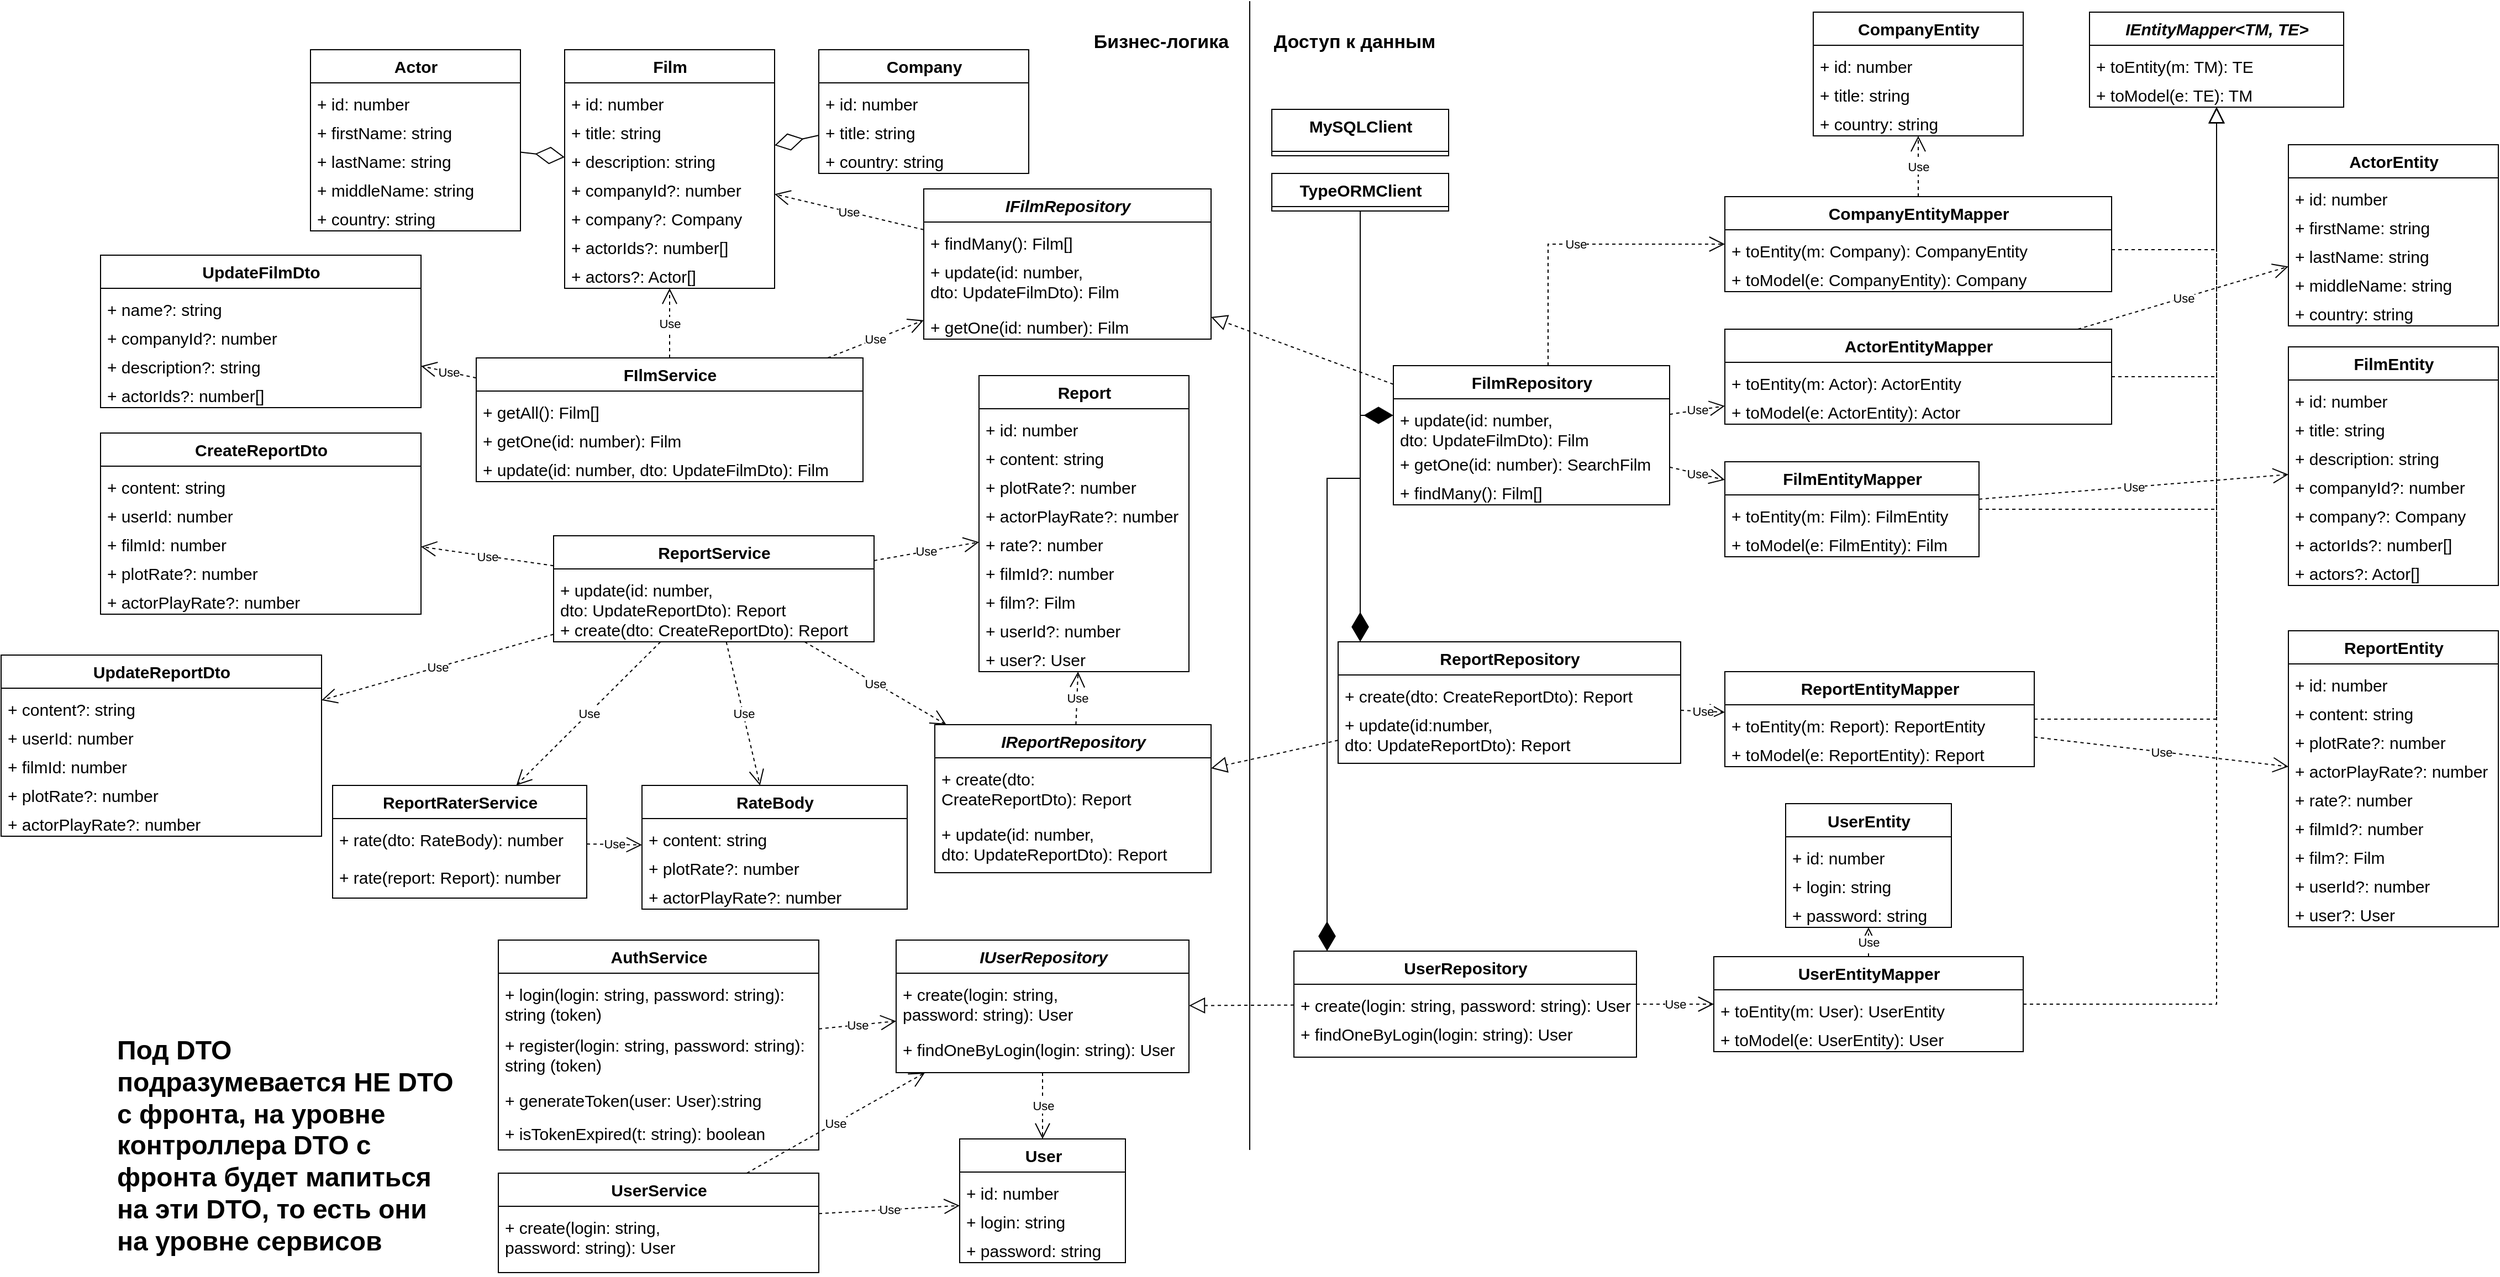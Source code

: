 <mxfile version="20.8.16" type="device"><diagram name="Page-1" id="e7e014a7-5840-1c2e-5031-d8a46d1fe8dd"><mxGraphModel dx="2603" dy="1652" grid="1" gridSize="10" guides="1" tooltips="1" connect="1" arrows="1" fold="1" page="1" pageScale="1" pageWidth="1169" pageHeight="826" background="none" math="0" shadow="0"><root><mxCell id="0"/><mxCell id="1" parent="0"/><mxCell id="SuEEhrRADwr3MYmqWTas-42" value="" style="endArrow=none;html=1;rounded=0;" parent="1" edge="1"><mxGeometry width="50" height="50" relative="1" as="geometry"><mxPoint x="670" y="850" as="sourcePoint"/><mxPoint x="670" y="-190" as="targetPoint"/></mxGeometry></mxCell><mxCell id="SuEEhrRADwr3MYmqWTas-43" value="Бизнес-логика" style="text;align=center;fontStyle=1;verticalAlign=middle;spacingLeft=3;spacingRight=3;strokeColor=none;rotatable=0;points=[[0,0.5],[1,0.5]];portConstraint=eastwest;fontSize=17;" parent="1" vertex="1"><mxGeometry x="540" y="-175" width="100" height="40" as="geometry"/></mxCell><mxCell id="SuEEhrRADwr3MYmqWTas-44" value="Доступ к данным" style="text;align=center;fontStyle=1;verticalAlign=middle;spacingLeft=3;spacingRight=3;strokeColor=none;rotatable=0;points=[[0,0.5],[1,0.5]];portConstraint=eastwest;fontSize=17;" parent="1" vertex="1"><mxGeometry x="710" y="-180" width="110" height="50" as="geometry"/></mxCell><mxCell id="SuEEhrRADwr3MYmqWTas-57" value="FilmRepository" style="swimlane;fontStyle=1;align=center;verticalAlign=top;childLayout=stackLayout;horizontal=1;startSize=26;horizontalStack=0;resizeParent=1;resizeParentMax=0;resizeLast=0;collapsible=1;marginBottom=0;strokeColor=rgb(0, 0, 0);fontFamily=Helvetica;fontSize=15;fontColor=rgb(0, 0, 0);fillColor=rgb(255, 255, 255);html=1;swimlaneLine=0;" parent="1" vertex="1"><mxGeometry x="800" y="140" width="250" height="126" as="geometry"/></mxCell><mxCell id="SuEEhrRADwr3MYmqWTas-59" value="" style="line;strokeWidth=1;fillColor=none;align=left;verticalAlign=middle;spacingTop=-1;spacingLeft=3;spacingRight=3;rotatable=0;labelPosition=right;points=[];portConstraint=eastwest;strokeColor=inherit;fontFamily=Helvetica;fontSize=15;fontColor=rgb(0, 0, 0);html=1;" parent="SuEEhrRADwr3MYmqWTas-57" vertex="1"><mxGeometry y="26" width="250" height="8" as="geometry"/></mxCell><mxCell id="E0hOvBcrMat7tSrnWXjG-9" value="+ update(id: number, &#10;dto: UpdateFilmDto): Film" style="text;strokeColor=none;fillColor=none;align=left;verticalAlign=top;spacingLeft=4;spacingRight=4;overflow=hidden;rotatable=0;points=[[0,0.5],[1,0.5]];portConstraint=eastwest;fontSize=15;fontFamily=Helvetica;fontColor=rgb(0, 0, 0);" parent="SuEEhrRADwr3MYmqWTas-57" vertex="1"><mxGeometry y="34" width="250" height="40" as="geometry"/></mxCell><mxCell id="gNh8933dBvDf4b6JsseC-89" value="+ getOne(id: number): SearchFilm" style="text;strokeColor=none;fillColor=none;align=left;verticalAlign=top;spacingLeft=4;spacingRight=4;overflow=hidden;rotatable=0;points=[[0,0.5],[1,0.5]];portConstraint=eastwest;fontSize=15;fontFamily=Helvetica;fontColor=rgb(0, 0, 0);" parent="SuEEhrRADwr3MYmqWTas-57" vertex="1"><mxGeometry y="74" width="250" height="26" as="geometry"/></mxCell><mxCell id="9V3V3k4leA-K9inNkyVy-24" value="+ findMany(): Film[]" style="text;strokeColor=none;fillColor=none;align=left;verticalAlign=top;spacingLeft=4;spacingRight=4;overflow=hidden;rotatable=0;points=[[0,0.5],[1,0.5]];portConstraint=eastwest;fontSize=15;fontFamily=Helvetica;fontColor=rgb(0, 0, 0);" parent="SuEEhrRADwr3MYmqWTas-57" vertex="1"><mxGeometry y="100" width="250" height="26" as="geometry"/></mxCell><mxCell id="SuEEhrRADwr3MYmqWTas-61" value="" style="endArrow=block;dashed=1;endFill=0;endSize=12;html=1;rounded=0;fontFamily=Helvetica;fontSize=15;fontColor=rgb(0, 0, 0);" parent="1" source="SuEEhrRADwr3MYmqWTas-57" target="4RHJqd0osJH49P0sFGW8-24" edge="1"><mxGeometry width="160" relative="1" as="geometry"><mxPoint x="500" y="470" as="sourcePoint"/><mxPoint x="660" y="240" as="targetPoint"/></mxGeometry></mxCell><mxCell id="SuEEhrRADwr3MYmqWTas-66" value="ReportRepository" style="swimlane;fontStyle=1;align=center;verticalAlign=top;childLayout=stackLayout;horizontal=1;startSize=26;horizontalStack=0;resizeParent=1;resizeParentMax=0;resizeLast=0;collapsible=1;marginBottom=0;strokeColor=rgb(0, 0, 0);fontFamily=Helvetica;fontSize=15;fontColor=rgb(0, 0, 0);fillColor=rgb(255, 255, 255);html=1;swimlaneLine=0;" parent="1" vertex="1"><mxGeometry x="750" y="390" width="310" height="110" as="geometry"/></mxCell><mxCell id="SuEEhrRADwr3MYmqWTas-68" value="" style="line;strokeWidth=1;fillColor=none;align=left;verticalAlign=middle;spacingTop=-1;spacingLeft=3;spacingRight=3;rotatable=0;labelPosition=right;points=[];portConstraint=eastwest;strokeColor=inherit;fontFamily=Helvetica;fontSize=15;fontColor=rgb(0, 0, 0);html=1;" parent="SuEEhrRADwr3MYmqWTas-66" vertex="1"><mxGeometry y="26" width="310" height="8" as="geometry"/></mxCell><mxCell id="SuEEhrRADwr3MYmqWTas-69" value="+ create(dto: CreateReportDto): Report" style="text;strokeColor=none;fillColor=none;align=left;verticalAlign=top;spacingLeft=4;spacingRight=4;overflow=hidden;rotatable=0;points=[[0,0.5],[1,0.5]];portConstraint=eastwest;fontSize=15;fontFamily=Helvetica;fontColor=rgb(0, 0, 0);" parent="SuEEhrRADwr3MYmqWTas-66" vertex="1"><mxGeometry y="34" width="310" height="26" as="geometry"/></mxCell><mxCell id="E0hOvBcrMat7tSrnWXjG-12" value="+ update(id:number, &#10;dto: UpdateReportDto): Report" style="text;strokeColor=none;fillColor=none;align=left;verticalAlign=top;spacingLeft=4;spacingRight=4;overflow=hidden;rotatable=0;points=[[0,0.5],[1,0.5]];portConstraint=eastwest;fontSize=15;fontFamily=Helvetica;fontColor=rgb(0, 0, 0);" parent="SuEEhrRADwr3MYmqWTas-66" vertex="1"><mxGeometry y="60" width="310" height="50" as="geometry"/></mxCell><mxCell id="SuEEhrRADwr3MYmqWTas-70" value="" style="endArrow=block;dashed=1;endFill=0;endSize=12;html=1;rounded=0;fontFamily=Helvetica;fontSize=15;fontColor=rgb(0, 0, 0);" parent="1" source="SuEEhrRADwr3MYmqWTas-66" target="4RHJqd0osJH49P0sFGW8-28" edge="1"><mxGeometry width="160" relative="1" as="geometry"><mxPoint x="530" y="568" as="sourcePoint"/><mxPoint x="660" y="333" as="targetPoint"/></mxGeometry></mxCell><mxCell id="SuEEhrRADwr3MYmqWTas-89" style="edgeStyle=orthogonalEdgeStyle;rounded=0;orthogonalLoop=1;jettySize=auto;html=1;exitX=0.5;exitY=1;exitDx=0;exitDy=0;fontFamily=Helvetica;fontSize=15;fontColor=rgb(0, 0, 0);" parent="1" edge="1"><mxGeometry relative="1" as="geometry"><mxPoint x="355" y="320" as="sourcePoint"/><mxPoint x="355" y="320" as="targetPoint"/></mxGeometry></mxCell><mxCell id="SuEEhrRADwr3MYmqWTas-138" value="FilmEntityMapper" style="swimlane;fontStyle=1;align=center;verticalAlign=top;childLayout=stackLayout;horizontal=1;startSize=26;horizontalStack=0;resizeParent=1;resizeParentMax=0;resizeLast=0;collapsible=1;marginBottom=0;strokeColor=rgb(0, 0, 0);fontFamily=Helvetica;fontSize=15;fontColor=rgb(0, 0, 0);fillColor=rgb(255, 255, 255);html=1;swimlaneLine=0;" parent="1" vertex="1"><mxGeometry x="1100" y="227" width="230" height="86" as="geometry"/></mxCell><mxCell id="SuEEhrRADwr3MYmqWTas-140" value="" style="line;strokeWidth=1;fillColor=none;align=left;verticalAlign=middle;spacingTop=-1;spacingLeft=3;spacingRight=3;rotatable=0;labelPosition=right;points=[];portConstraint=eastwest;strokeColor=inherit;fontFamily=Helvetica;fontSize=15;fontColor=rgb(0, 0, 0);html=1;" parent="SuEEhrRADwr3MYmqWTas-138" vertex="1"><mxGeometry y="26" width="230" height="8" as="geometry"/></mxCell><mxCell id="SuEEhrRADwr3MYmqWTas-141" value="+ toEntity(m: Film): FilmEntity" style="text;strokeColor=none;fillColor=none;align=left;verticalAlign=top;spacingLeft=4;spacingRight=4;overflow=hidden;rotatable=0;points=[[0,0.5],[1,0.5]];portConstraint=eastwest;fontSize=15;fontFamily=Helvetica;fontColor=rgb(0, 0, 0);" parent="SuEEhrRADwr3MYmqWTas-138" vertex="1"><mxGeometry y="34" width="230" height="26" as="geometry"/></mxCell><mxCell id="gNh8933dBvDf4b6JsseC-120" value="+ toModel(e: FilmEntity): Film" style="text;strokeColor=none;fillColor=none;align=left;verticalAlign=top;spacingLeft=4;spacingRight=4;overflow=hidden;rotatable=0;points=[[0,0.5],[1,0.5]];portConstraint=eastwest;fontSize=15;fontFamily=Helvetica;fontColor=rgb(0, 0, 0);" parent="SuEEhrRADwr3MYmqWTas-138" vertex="1"><mxGeometry y="60" width="230" height="26" as="geometry"/></mxCell><mxCell id="gNh8933dBvDf4b6JsseC-6" value="" style="endArrow=block;dashed=1;endFill=0;endSize=12;html=1;rounded=0;fontFamily=Helvetica;fontSize=15;fontColor=rgb(0, 0, 0);edgeStyle=orthogonalEdgeStyle;" parent="1" source="SuEEhrRADwr3MYmqWTas-138" target="4RHJqd0osJH49P0sFGW8-77" edge="1"><mxGeometry width="160" relative="1" as="geometry"><mxPoint x="710" y="336.304" as="sourcePoint"/><mxPoint x="1205" y="212" as="targetPoint"/></mxGeometry></mxCell><mxCell id="gNh8933dBvDf4b6JsseC-7" value="ReportEntityMapper" style="swimlane;fontStyle=1;align=center;verticalAlign=top;childLayout=stackLayout;horizontal=1;startSize=26;horizontalStack=0;resizeParent=1;resizeParentMax=0;resizeLast=0;collapsible=1;marginBottom=0;strokeColor=rgb(0, 0, 0);fontFamily=Helvetica;fontSize=15;fontColor=rgb(0, 0, 0);fillColor=rgb(255, 255, 255);html=1;swimlaneLine=0;" parent="1" vertex="1"><mxGeometry x="1100" y="417" width="280" height="86" as="geometry"/></mxCell><mxCell id="gNh8933dBvDf4b6JsseC-9" value="" style="line;strokeWidth=1;fillColor=none;align=left;verticalAlign=middle;spacingTop=-1;spacingLeft=3;spacingRight=3;rotatable=0;labelPosition=right;points=[];portConstraint=eastwest;strokeColor=inherit;fontFamily=Helvetica;fontSize=15;fontColor=rgb(0, 0, 0);html=1;" parent="gNh8933dBvDf4b6JsseC-7" vertex="1"><mxGeometry y="26" width="280" height="8" as="geometry"/></mxCell><mxCell id="gNh8933dBvDf4b6JsseC-10" value="+ toEntity(m: Report): ReportEntity" style="text;strokeColor=none;fillColor=none;align=left;verticalAlign=top;spacingLeft=4;spacingRight=4;overflow=hidden;rotatable=0;points=[[0,0.5],[1,0.5]];portConstraint=eastwest;fontSize=15;fontFamily=Helvetica;fontColor=rgb(0, 0, 0);" parent="gNh8933dBvDf4b6JsseC-7" vertex="1"><mxGeometry y="34" width="280" height="26" as="geometry"/></mxCell><mxCell id="9V3V3k4leA-K9inNkyVy-6" value="+ toModel(e: ReportEntity): Report" style="text;strokeColor=none;fillColor=none;align=left;verticalAlign=top;spacingLeft=4;spacingRight=4;overflow=hidden;rotatable=0;points=[[0,0.5],[1,0.5]];portConstraint=eastwest;fontSize=15;fontFamily=Helvetica;fontColor=rgb(0, 0, 0);" parent="gNh8933dBvDf4b6JsseC-7" vertex="1"><mxGeometry y="60" width="280" height="26" as="geometry"/></mxCell><mxCell id="gNh8933dBvDf4b6JsseC-19" value="Use" style="endArrow=open;endSize=12;dashed=1;html=1;rounded=0;" parent="1" source="SuEEhrRADwr3MYmqWTas-57" target="SuEEhrRADwr3MYmqWTas-138" edge="1"><mxGeometry width="160" relative="1" as="geometry"><mxPoint x="610" y="430" as="sourcePoint"/><mxPoint x="770" y="430" as="targetPoint"/></mxGeometry></mxCell><mxCell id="gNh8933dBvDf4b6JsseC-20" value="Use" style="endArrow=open;endSize=12;dashed=1;html=1;rounded=0;" parent="1" source="SuEEhrRADwr3MYmqWTas-66" target="gNh8933dBvDf4b6JsseC-7" edge="1"><mxGeometry width="160" relative="1" as="geometry"><mxPoint x="1000" y="213" as="sourcePoint"/><mxPoint x="1070" y="213" as="targetPoint"/></mxGeometry></mxCell><mxCell id="gNh8933dBvDf4b6JsseC-25" value="Use" style="endArrow=open;endSize=12;dashed=1;html=1;rounded=0;" parent="1" source="4RHJqd0osJH49P0sFGW8-12" target="2iII4kuZC04SP8r0jxeM-19" edge="1"><mxGeometry width="160" relative="1" as="geometry"><mxPoint x="351.272" y="178" as="sourcePoint"/><mxPoint x="315.345" y="320" as="targetPoint"/><Array as="points"/></mxGeometry></mxCell><mxCell id="gNh8933dBvDf4b6JsseC-27" value="Use" style="endArrow=open;endSize=12;dashed=1;html=1;rounded=0;" parent="1" source="4RHJqd0osJH49P0sFGW8-24" target="2iII4kuZC04SP8r0jxeM-33" edge="1"><mxGeometry width="160" relative="1" as="geometry"><mxPoint x="340" y="217.979" as="sourcePoint"/><mxPoint x="390.926" y="70" as="targetPoint"/></mxGeometry></mxCell><mxCell id="gNh8933dBvDf4b6JsseC-28" value="Use" style="endArrow=open;endSize=12;dashed=1;html=1;rounded=0;" parent="1" source="4RHJqd0osJH49P0sFGW8-28" target="2iII4kuZC04SP8r0jxeM-19" edge="1"><mxGeometry width="160" relative="1" as="geometry"><mxPoint x="450" y="206.333" as="sourcePoint"/><mxPoint x="370.5" y="320" as="targetPoint"/></mxGeometry></mxCell><mxCell id="gNh8933dBvDf4b6JsseC-95" value="" style="endArrow=block;dashed=1;endFill=0;endSize=12;html=1;rounded=0;fontFamily=Helvetica;fontSize=15;fontColor=rgb(0, 0, 0);edgeStyle=orthogonalEdgeStyle;" parent="1" source="_5MGRQRnhBBebKLjUCit-11" target="4RHJqd0osJH49P0sFGW8-77" edge="1"><mxGeometry width="160" relative="1" as="geometry"><mxPoint x="1440" y="34.714" as="sourcePoint"/><mxPoint x="1470" y="-187" as="targetPoint"/><Array as="points"><mxPoint x="1545" y="35"/></Array></mxGeometry></mxCell><mxCell id="9V3V3k4leA-K9inNkyVy-15" value="Use" style="endArrow=open;endSize=12;dashed=1;html=1;rounded=0;" parent="1" source="4RHJqd0osJH49P0sFGW8-9" target="4RHJqd0osJH49P0sFGW8-24" edge="1"><mxGeometry width="160" relative="1" as="geometry"><mxPoint x="260" y="148" as="sourcePoint"/><mxPoint x="505" y="148" as="targetPoint"/><Array as="points"/></mxGeometry></mxCell><mxCell id="9V3V3k4leA-K9inNkyVy-16" value="Use" style="endArrow=open;endSize=12;dashed=1;html=1;rounded=0;" parent="1" source="4RHJqd0osJH49P0sFGW8-12" target="4RHJqd0osJH49P0sFGW8-28" edge="1"><mxGeometry width="160" relative="1" as="geometry"><mxPoint x="280" y="389.683" as="sourcePoint"/><mxPoint x="380" y="406.017" as="targetPoint"/><Array as="points"/></mxGeometry></mxCell><mxCell id="4RHJqd0osJH49P0sFGW8-1" value="TypeORMClient" style="swimlane;fontStyle=1;align=center;verticalAlign=top;childLayout=stackLayout;horizontal=1;startSize=26;horizontalStack=0;resizeParent=1;resizeParentMax=0;resizeLast=0;collapsible=1;marginBottom=0;strokeColor=rgb(0, 0, 0);fontFamily=Helvetica;fontSize=15;fontColor=rgb(0, 0, 0);fillColor=rgb(255, 255, 255);html=1;swimlaneLine=0;" parent="1" vertex="1"><mxGeometry x="690" y="-34" width="160" height="34" as="geometry"/></mxCell><mxCell id="4RHJqd0osJH49P0sFGW8-2" value="" style="line;strokeWidth=1;fillColor=none;align=left;verticalAlign=middle;spacingTop=-1;spacingLeft=3;spacingRight=3;rotatable=0;labelPosition=right;points=[];portConstraint=eastwest;strokeColor=inherit;fontFamily=Helvetica;fontSize=15;fontColor=rgb(0, 0, 0);html=1;" parent="4RHJqd0osJH49P0sFGW8-1" vertex="1"><mxGeometry y="26" width="160" height="8" as="geometry"/></mxCell><mxCell id="4RHJqd0osJH49P0sFGW8-3" value="MySQLClient" style="swimlane;fontStyle=1;align=center;verticalAlign=top;childLayout=stackLayout;horizontal=1;startSize=34;horizontalStack=0;resizeParent=1;resizeParentMax=0;resizeLast=0;collapsible=1;marginBottom=0;strokeColor=rgb(0, 0, 0);fontFamily=Helvetica;fontSize=15;fontColor=rgb(0, 0, 0);fillColor=rgb(255, 255, 255);html=1;swimlaneLine=0;" parent="1" vertex="1"><mxGeometry x="690" y="-92" width="160" height="42" as="geometry"/></mxCell><mxCell id="4RHJqd0osJH49P0sFGW8-4" value="" style="line;strokeWidth=1;fillColor=none;align=left;verticalAlign=middle;spacingTop=-1;spacingLeft=3;spacingRight=3;rotatable=0;labelPosition=right;points=[];portConstraint=eastwest;strokeColor=inherit;fontFamily=Helvetica;fontSize=15;fontColor=rgb(0, 0, 0);html=1;" parent="4RHJqd0osJH49P0sFGW8-3" vertex="1"><mxGeometry y="34" width="160" height="8" as="geometry"/></mxCell><mxCell id="4RHJqd0osJH49P0sFGW8-6" value="" style="endArrow=diamondThin;endFill=1;endSize=24;html=1;rounded=0;fontFamily=Helvetica;fontSize=15;fontColor=rgb(0, 0, 0);edgeStyle=orthogonalEdgeStyle;" parent="1" source="4RHJqd0osJH49P0sFGW8-1" target="SuEEhrRADwr3MYmqWTas-57" edge="1"><mxGeometry width="160" relative="1" as="geometry"><mxPoint x="780" y="-87" as="sourcePoint"/><mxPoint x="830" y="-181.724" as="targetPoint"/><Array as="points"><mxPoint x="770" y="185"/></Array></mxGeometry></mxCell><mxCell id="4RHJqd0osJH49P0sFGW8-7" value="" style="endArrow=diamondThin;endFill=1;endSize=24;html=1;rounded=0;fontFamily=Helvetica;fontSize=15;fontColor=rgb(0, 0, 0);edgeStyle=orthogonalEdgeStyle;" parent="1" source="4RHJqd0osJH49P0sFGW8-1" target="SuEEhrRADwr3MYmqWTas-66" edge="1"><mxGeometry width="160" relative="1" as="geometry"><mxPoint x="780" y="86.0" as="sourcePoint"/><mxPoint x="840" y="152.375" as="targetPoint"/><Array as="points"><mxPoint x="770" y="250"/><mxPoint x="770" y="250"/></Array></mxGeometry></mxCell><mxCell id="4RHJqd0osJH49P0sFGW8-9" value="FIlmService" style="swimlane;fontStyle=1;align=center;verticalAlign=top;childLayout=stackLayout;horizontal=1;startSize=26;horizontalStack=0;resizeParent=1;resizeParentMax=0;resizeLast=0;collapsible=1;marginBottom=0;strokeColor=rgb(0, 0, 0);fontFamily=Helvetica;fontSize=15;fontColor=rgb(0, 0, 0);fillColor=rgb(255, 255, 255);html=1;swimlaneLine=0;" parent="1" vertex="1"><mxGeometry x="-30" y="133" width="350" height="112" as="geometry"/></mxCell><mxCell id="4RHJqd0osJH49P0sFGW8-10" value="" style="line;strokeWidth=1;fillColor=none;align=left;verticalAlign=middle;spacingTop=-1;spacingLeft=3;spacingRight=3;rotatable=0;labelPosition=right;points=[];portConstraint=eastwest;strokeColor=inherit;fontFamily=Helvetica;fontSize=15;fontColor=rgb(0, 0, 0);html=1;" parent="4RHJqd0osJH49P0sFGW8-9" vertex="1"><mxGeometry y="26" width="350" height="8" as="geometry"/></mxCell><mxCell id="4RHJqd0osJH49P0sFGW8-19" value="+ getAll(): Film[]" style="text;strokeColor=none;fillColor=none;align=left;verticalAlign=top;spacingLeft=4;spacingRight=4;overflow=hidden;rotatable=0;points=[[0,0.5],[1,0.5]];portConstraint=eastwest;fontSize=15;fontFamily=Helvetica;fontColor=rgb(0, 0, 0);" parent="4RHJqd0osJH49P0sFGW8-9" vertex="1"><mxGeometry y="34" width="350" height="26" as="geometry"/></mxCell><mxCell id="gNh8933dBvDf4b6JsseC-100" value="+ getOne(id: number): Film" style="text;strokeColor=none;fillColor=none;align=left;verticalAlign=top;spacingLeft=4;spacingRight=4;overflow=hidden;rotatable=0;points=[[0,0.5],[1,0.5]];portConstraint=eastwest;fontSize=15;fontFamily=Helvetica;fontColor=rgb(0, 0, 0);" parent="4RHJqd0osJH49P0sFGW8-9" vertex="1"><mxGeometry y="60" width="350" height="26" as="geometry"/></mxCell><mxCell id="_5MGRQRnhBBebKLjUCit-32" value="+ update(id: number, dto: UpdateFilmDto): Film" style="text;strokeColor=none;fillColor=none;align=left;verticalAlign=top;spacingLeft=4;spacingRight=4;overflow=hidden;rotatable=0;points=[[0,0.5],[1,0.5]];portConstraint=eastwest;fontSize=15;fontFamily=Helvetica;fontColor=rgb(0, 0, 0);" parent="4RHJqd0osJH49P0sFGW8-9" vertex="1"><mxGeometry y="86" width="350" height="26" as="geometry"/></mxCell><mxCell id="4RHJqd0osJH49P0sFGW8-12" value="ReportService" style="swimlane;fontStyle=1;align=center;verticalAlign=top;childLayout=stackLayout;horizontal=1;startSize=26;horizontalStack=0;resizeParent=1;resizeParentMax=0;resizeLast=0;collapsible=1;marginBottom=0;strokeColor=rgb(0, 0, 0);fontFamily=Helvetica;fontSize=15;fontColor=rgb(0, 0, 0);fillColor=rgb(255, 255, 255);html=1;swimlaneLine=0;" parent="1" vertex="1"><mxGeometry x="40" y="294" width="290" height="96" as="geometry"/></mxCell><mxCell id="4RHJqd0osJH49P0sFGW8-13" value="" style="line;strokeWidth=1;fillColor=none;align=left;verticalAlign=middle;spacingTop=-1;spacingLeft=3;spacingRight=3;rotatable=0;labelPosition=right;points=[];portConstraint=eastwest;strokeColor=inherit;fontFamily=Helvetica;fontSize=15;fontColor=rgb(0, 0, 0);html=1;" parent="4RHJqd0osJH49P0sFGW8-12" vertex="1"><mxGeometry y="26" width="290" height="8" as="geometry"/></mxCell><mxCell id="4RHJqd0osJH49P0sFGW8-14" value="+ update(id: number, &#10;dto: UpdateReportDto): Report" style="text;strokeColor=none;fillColor=none;align=left;verticalAlign=top;spacingLeft=4;spacingRight=4;overflow=hidden;rotatable=0;points=[[0,0.5],[1,0.5]];portConstraint=eastwest;fontSize=15;fontFamily=Helvetica;fontColor=rgb(0, 0, 0);" parent="4RHJqd0osJH49P0sFGW8-12" vertex="1"><mxGeometry y="34" width="290" height="36" as="geometry"/></mxCell><mxCell id="rz-6T8RquUPtFqDJdESo-3" value="+ create(dto: CreateReportDto): Report" style="text;strokeColor=none;fillColor=none;align=left;verticalAlign=top;spacingLeft=4;spacingRight=4;overflow=hidden;rotatable=0;points=[[0,0.5],[1,0.5]];portConstraint=eastwest;fontSize=15;fontFamily=Helvetica;fontColor=rgb(0, 0, 0);" parent="4RHJqd0osJH49P0sFGW8-12" vertex="1"><mxGeometry y="70" width="290" height="26" as="geometry"/></mxCell><mxCell id="4RHJqd0osJH49P0sFGW8-24" value="&lt;i&gt;IFilmRepository&lt;/i&gt;" style="swimlane;fontStyle=1;align=center;verticalAlign=top;childLayout=stackLayout;horizontal=1;startSize=26;horizontalStack=0;resizeParent=1;resizeParentMax=0;resizeLast=0;collapsible=1;marginBottom=0;strokeColor=rgb(0, 0, 0);fontFamily=Helvetica;fontSize=15;fontColor=rgb(0, 0, 0);fillColor=rgb(255, 255, 255);html=1;swimlaneLine=0;" parent="1" vertex="1"><mxGeometry x="375" y="-20" width="260" height="136" as="geometry"/></mxCell><mxCell id="4RHJqd0osJH49P0sFGW8-25" value="" style="line;strokeWidth=1;fillColor=none;align=left;verticalAlign=middle;spacingTop=-1;spacingLeft=3;spacingRight=3;rotatable=0;labelPosition=right;points=[];portConstraint=eastwest;strokeColor=inherit;fontFamily=Helvetica;fontSize=15;fontColor=rgb(0, 0, 0);html=1;" parent="4RHJqd0osJH49P0sFGW8-24" vertex="1"><mxGeometry y="26" width="260" height="8" as="geometry"/></mxCell><mxCell id="4RHJqd0osJH49P0sFGW8-27" value="+ findMany(): Film[]" style="text;strokeColor=none;fillColor=none;align=left;verticalAlign=top;spacingLeft=4;spacingRight=4;overflow=hidden;rotatable=0;points=[[0,0.5],[1,0.5]];portConstraint=eastwest;fontSize=15;fontFamily=Helvetica;fontColor=rgb(0, 0, 0);" parent="4RHJqd0osJH49P0sFGW8-24" vertex="1"><mxGeometry y="34" width="260" height="26" as="geometry"/></mxCell><mxCell id="E0hOvBcrMat7tSrnWXjG-2" value="+ update(id: number, &#10;dto: UpdateFilmDto): Film" style="text;strokeColor=none;fillColor=none;align=left;verticalAlign=top;spacingLeft=4;spacingRight=4;overflow=hidden;rotatable=0;points=[[0,0.5],[1,0.5]];portConstraint=eastwest;fontSize=15;fontFamily=Helvetica;fontColor=rgb(0, 0, 0);" parent="4RHJqd0osJH49P0sFGW8-24" vertex="1"><mxGeometry y="60" width="260" height="50" as="geometry"/></mxCell><mxCell id="4RHJqd0osJH49P0sFGW8-46" value="+ getOne(id: number): Film" style="text;strokeColor=none;fillColor=none;align=left;verticalAlign=top;spacingLeft=4;spacingRight=4;overflow=hidden;rotatable=0;points=[[0,0.5],[1,0.5]];portConstraint=eastwest;fontSize=15;fontFamily=Helvetica;fontColor=rgb(0, 0, 0);" parent="4RHJqd0osJH49P0sFGW8-24" vertex="1"><mxGeometry y="110" width="260" height="26" as="geometry"/></mxCell><mxCell id="4RHJqd0osJH49P0sFGW8-28" value="&lt;i&gt;IReportRepository&lt;/i&gt;" style="swimlane;fontStyle=1;align=center;verticalAlign=top;childLayout=stackLayout;horizontal=1;startSize=26;horizontalStack=0;resizeParent=1;resizeParentMax=0;resizeLast=0;collapsible=1;marginBottom=0;strokeColor=rgb(0, 0, 0);fontFamily=Helvetica;fontSize=15;fontColor=rgb(0, 0, 0);fillColor=rgb(255, 255, 255);html=1;swimlaneLine=0;" parent="1" vertex="1"><mxGeometry x="385" y="465" width="250" height="134" as="geometry"/></mxCell><mxCell id="4RHJqd0osJH49P0sFGW8-29" value="" style="line;strokeWidth=1;fillColor=none;align=left;verticalAlign=middle;spacingTop=-1;spacingLeft=3;spacingRight=3;rotatable=0;labelPosition=right;points=[];portConstraint=eastwest;strokeColor=inherit;fontFamily=Helvetica;fontSize=15;fontColor=rgb(0, 0, 0);html=1;" parent="4RHJqd0osJH49P0sFGW8-28" vertex="1"><mxGeometry y="26" width="250" height="8" as="geometry"/></mxCell><mxCell id="E0hOvBcrMat7tSrnWXjG-17" value="+ create(dto: &#10;CreateReportDto): Report" style="text;strokeColor=none;fillColor=none;align=left;verticalAlign=top;spacingLeft=4;spacingRight=4;overflow=hidden;rotatable=0;points=[[0,0.5],[1,0.5]];portConstraint=eastwest;fontSize=15;fontFamily=Helvetica;fontColor=rgb(0, 0, 0);" parent="4RHJqd0osJH49P0sFGW8-28" vertex="1"><mxGeometry y="34" width="250" height="50" as="geometry"/></mxCell><mxCell id="E0hOvBcrMat7tSrnWXjG-16" value="+ update(id: number, &#10;dto: UpdateReportDto): Report" style="text;strokeColor=none;fillColor=none;align=left;verticalAlign=top;spacingLeft=4;spacingRight=4;overflow=hidden;rotatable=0;points=[[0,0.5],[1,0.5]];portConstraint=eastwest;fontSize=15;fontFamily=Helvetica;fontColor=rgb(0, 0, 0);" parent="4RHJqd0osJH49P0sFGW8-28" vertex="1"><mxGeometry y="84" width="250" height="50" as="geometry"/></mxCell><mxCell id="4RHJqd0osJH49P0sFGW8-48" value="CreateReportDto" style="swimlane;fontStyle=1;align=center;verticalAlign=top;childLayout=stackLayout;horizontal=1;startSize=26;horizontalStack=0;resizeParent=1;resizeParentMax=0;resizeLast=0;collapsible=1;marginBottom=0;strokeColor=rgb(0, 0, 0);fontFamily=Helvetica;fontSize=15;fontColor=rgb(0, 0, 0);fillColor=rgb(255, 255, 255);html=1;swimlaneLine=0;" parent="1" vertex="1"><mxGeometry x="-370" y="201" width="290" height="164" as="geometry"/></mxCell><mxCell id="4RHJqd0osJH49P0sFGW8-49" value="" style="line;strokeWidth=1;fillColor=none;align=left;verticalAlign=middle;spacingTop=-1;spacingLeft=3;spacingRight=3;rotatable=0;labelPosition=right;points=[];portConstraint=eastwest;strokeColor=inherit;fontFamily=Helvetica;fontSize=15;fontColor=rgb(0, 0, 0);html=1;" parent="4RHJqd0osJH49P0sFGW8-48" vertex="1"><mxGeometry y="26" width="290" height="8" as="geometry"/></mxCell><mxCell id="4RHJqd0osJH49P0sFGW8-50" value="+ content: string" style="text;strokeColor=none;fillColor=none;align=left;verticalAlign=top;spacingLeft=4;spacingRight=4;overflow=hidden;rotatable=0;points=[[0,0.5],[1,0.5]];portConstraint=eastwest;fontSize=15;fontFamily=Helvetica;fontColor=rgb(0, 0, 0);" parent="4RHJqd0osJH49P0sFGW8-48" vertex="1"><mxGeometry y="34" width="290" height="26" as="geometry"/></mxCell><mxCell id="4RHJqd0osJH49P0sFGW8-51" value="+ userId: number" style="text;strokeColor=none;fillColor=none;align=left;verticalAlign=top;spacingLeft=4;spacingRight=4;overflow=hidden;rotatable=0;points=[[0,0.5],[1,0.5]];portConstraint=eastwest;fontSize=15;fontFamily=Helvetica;fontColor=rgb(0, 0, 0);" parent="4RHJqd0osJH49P0sFGW8-48" vertex="1"><mxGeometry y="60" width="290" height="26" as="geometry"/></mxCell><mxCell id="4RHJqd0osJH49P0sFGW8-60" value="+ filmId: number" style="text;strokeColor=none;fillColor=none;align=left;verticalAlign=top;spacingLeft=4;spacingRight=4;overflow=hidden;rotatable=0;points=[[0,0.5],[1,0.5]];portConstraint=eastwest;fontSize=15;fontFamily=Helvetica;fontColor=rgb(0, 0, 0);" parent="4RHJqd0osJH49P0sFGW8-48" vertex="1"><mxGeometry y="86" width="290" height="26" as="geometry"/></mxCell><mxCell id="rz-6T8RquUPtFqDJdESo-6" value="+ plotRate?: number" style="text;strokeColor=none;fillColor=none;align=left;verticalAlign=top;spacingLeft=4;spacingRight=4;overflow=hidden;rotatable=0;points=[[0,0.5],[1,0.5]];portConstraint=eastwest;fontSize=15;fontFamily=Helvetica;fontColor=rgb(0, 0, 0);" parent="4RHJqd0osJH49P0sFGW8-48" vertex="1"><mxGeometry y="112" width="290" height="26" as="geometry"/></mxCell><mxCell id="rz-6T8RquUPtFqDJdESo-7" value="+ actorPlayRate?: number" style="text;strokeColor=none;fillColor=none;align=left;verticalAlign=top;spacingLeft=4;spacingRight=4;overflow=hidden;rotatable=0;points=[[0,0.5],[1,0.5]];portConstraint=eastwest;fontSize=15;fontFamily=Helvetica;fontColor=rgb(0, 0, 0);" parent="4RHJqd0osJH49P0sFGW8-48" vertex="1"><mxGeometry y="138" width="290" height="26" as="geometry"/></mxCell><mxCell id="4RHJqd0osJH49P0sFGW8-52" value="Use" style="endArrow=open;endSize=12;dashed=1;html=1;rounded=0;" parent="1" source="4RHJqd0osJH49P0sFGW8-12" target="4RHJqd0osJH49P0sFGW8-48" edge="1"><mxGeometry width="160" relative="1" as="geometry"><mxPoint y="173.586" as="sourcePoint"/><mxPoint x="-60" y="173.414" as="targetPoint"/><Array as="points"/></mxGeometry></mxCell><mxCell id="4RHJqd0osJH49P0sFGW8-61" value="UpdateReportDto" style="swimlane;fontStyle=1;align=center;verticalAlign=top;childLayout=stackLayout;horizontal=1;startSize=26;horizontalStack=0;resizeParent=1;resizeParentMax=0;resizeLast=0;collapsible=1;marginBottom=0;strokeColor=rgb(0, 0, 0);fontFamily=Helvetica;fontSize=15;fontColor=rgb(0, 0, 0);fillColor=rgb(255, 255, 255);html=1;swimlaneLine=0;" parent="1" vertex="1"><mxGeometry x="-460" y="402" width="290" height="164" as="geometry"/></mxCell><mxCell id="4RHJqd0osJH49P0sFGW8-62" value="" style="line;strokeWidth=1;fillColor=none;align=left;verticalAlign=middle;spacingTop=-1;spacingLeft=3;spacingRight=3;rotatable=0;labelPosition=right;points=[];portConstraint=eastwest;strokeColor=inherit;fontFamily=Helvetica;fontSize=15;fontColor=rgb(0, 0, 0);html=1;" parent="4RHJqd0osJH49P0sFGW8-61" vertex="1"><mxGeometry y="26" width="290" height="8" as="geometry"/></mxCell><mxCell id="4RHJqd0osJH49P0sFGW8-63" value="+ content?: string" style="text;strokeColor=none;fillColor=none;align=left;verticalAlign=top;spacingLeft=4;spacingRight=4;overflow=hidden;rotatable=0;points=[[0,0.5],[1,0.5]];portConstraint=eastwest;fontSize=15;fontFamily=Helvetica;fontColor=rgb(0, 0, 0);" parent="4RHJqd0osJH49P0sFGW8-61" vertex="1"><mxGeometry y="34" width="290" height="26" as="geometry"/></mxCell><mxCell id="4RHJqd0osJH49P0sFGW8-64" value="+ userId: number" style="text;strokeColor=none;fillColor=none;align=left;verticalAlign=top;spacingLeft=4;spacingRight=4;overflow=hidden;rotatable=0;points=[[0,0.5],[1,0.5]];portConstraint=eastwest;fontSize=15;fontFamily=Helvetica;fontColor=rgb(0, 0, 0);" parent="4RHJqd0osJH49P0sFGW8-61" vertex="1"><mxGeometry y="60" width="290" height="26" as="geometry"/></mxCell><mxCell id="4RHJqd0osJH49P0sFGW8-65" value="+ filmId: number" style="text;strokeColor=none;fillColor=none;align=left;verticalAlign=top;spacingLeft=4;spacingRight=4;overflow=hidden;rotatable=0;points=[[0,0.5],[1,0.5]];portConstraint=eastwest;fontSize=15;fontFamily=Helvetica;fontColor=rgb(0, 0, 0);" parent="4RHJqd0osJH49P0sFGW8-61" vertex="1"><mxGeometry y="86" width="290" height="26" as="geometry"/></mxCell><mxCell id="rz-6T8RquUPtFqDJdESo-4" value="+ plotRate?: number" style="text;strokeColor=none;fillColor=none;align=left;verticalAlign=top;spacingLeft=4;spacingRight=4;overflow=hidden;rotatable=0;points=[[0,0.5],[1,0.5]];portConstraint=eastwest;fontSize=15;fontFamily=Helvetica;fontColor=rgb(0, 0, 0);" parent="4RHJqd0osJH49P0sFGW8-61" vertex="1"><mxGeometry y="112" width="290" height="26" as="geometry"/></mxCell><mxCell id="rz-6T8RquUPtFqDJdESo-5" value="+ actorPlayRate?: number" style="text;strokeColor=none;fillColor=none;align=left;verticalAlign=top;spacingLeft=4;spacingRight=4;overflow=hidden;rotatable=0;points=[[0,0.5],[1,0.5]];portConstraint=eastwest;fontSize=15;fontFamily=Helvetica;fontColor=rgb(0, 0, 0);" parent="4RHJqd0osJH49P0sFGW8-61" vertex="1"><mxGeometry y="138" width="290" height="26" as="geometry"/></mxCell><mxCell id="4RHJqd0osJH49P0sFGW8-66" value="Use" style="endArrow=open;endSize=12;dashed=1;html=1;rounded=0;" parent="1" source="4RHJqd0osJH49P0sFGW8-12" target="4RHJqd0osJH49P0sFGW8-61" edge="1"><mxGeometry width="160" relative="1" as="geometry"><mxPoint x="20" y="366.757" as="sourcePoint"/><mxPoint x="-60" y="357.243" as="targetPoint"/><Array as="points"/></mxGeometry></mxCell><mxCell id="4RHJqd0osJH49P0sFGW8-77" value="&lt;i&gt;IEntityMapper&amp;lt;TM, TE&amp;gt;&lt;/i&gt;" style="swimlane;fontStyle=1;align=center;verticalAlign=top;childLayout=stackLayout;horizontal=1;startSize=26;horizontalStack=0;resizeParent=1;resizeParentMax=0;resizeLast=0;collapsible=1;marginBottom=0;strokeColor=rgb(0, 0, 0);fontFamily=Helvetica;fontSize=15;fontColor=rgb(0, 0, 0);fillColor=rgb(255, 255, 255);html=1;swimlaneLine=0;" parent="1" vertex="1"><mxGeometry x="1430" y="-180" width="230" height="86" as="geometry"/></mxCell><mxCell id="4RHJqd0osJH49P0sFGW8-78" value="" style="line;strokeWidth=1;fillColor=none;align=left;verticalAlign=middle;spacingTop=-1;spacingLeft=3;spacingRight=3;rotatable=0;labelPosition=right;points=[];portConstraint=eastwest;strokeColor=inherit;fontFamily=Helvetica;fontSize=15;fontColor=rgb(0, 0, 0);html=1;" parent="4RHJqd0osJH49P0sFGW8-77" vertex="1"><mxGeometry y="26" width="230" height="8" as="geometry"/></mxCell><mxCell id="4RHJqd0osJH49P0sFGW8-79" value="+ toEntity(m: TM): TE" style="text;strokeColor=none;fillColor=none;align=left;verticalAlign=top;spacingLeft=4;spacingRight=4;overflow=hidden;rotatable=0;points=[[0,0.5],[1,0.5]];portConstraint=eastwest;fontSize=15;fontFamily=Helvetica;fontColor=rgb(0, 0, 0);" parent="4RHJqd0osJH49P0sFGW8-77" vertex="1"><mxGeometry y="34" width="230" height="26" as="geometry"/></mxCell><mxCell id="4RHJqd0osJH49P0sFGW8-80" value="+ toModel(e: TE): TM" style="text;strokeColor=none;fillColor=none;align=left;verticalAlign=top;spacingLeft=4;spacingRight=4;overflow=hidden;rotatable=0;points=[[0,0.5],[1,0.5]];portConstraint=eastwest;fontSize=15;fontFamily=Helvetica;fontColor=rgb(0, 0, 0);" parent="4RHJqd0osJH49P0sFGW8-77" vertex="1"><mxGeometry y="60" width="230" height="26" as="geometry"/></mxCell><mxCell id="_5MGRQRnhBBebKLjUCit-1" value="ActorEntityMapper" style="swimlane;fontStyle=1;align=center;verticalAlign=top;childLayout=stackLayout;horizontal=1;startSize=26;horizontalStack=0;resizeParent=1;resizeParentMax=0;resizeLast=0;collapsible=1;marginBottom=0;strokeColor=rgb(0, 0, 0);fontFamily=Helvetica;fontSize=15;fontColor=rgb(0, 0, 0);fillColor=rgb(255, 255, 255);html=1;swimlaneLine=0;" parent="1" vertex="1"><mxGeometry x="1100" y="107" width="350" height="86" as="geometry"/></mxCell><mxCell id="_5MGRQRnhBBebKLjUCit-2" value="" style="line;strokeWidth=1;fillColor=none;align=left;verticalAlign=middle;spacingTop=-1;spacingLeft=3;spacingRight=3;rotatable=0;labelPosition=right;points=[];portConstraint=eastwest;strokeColor=inherit;fontFamily=Helvetica;fontSize=15;fontColor=rgb(0, 0, 0);html=1;" parent="_5MGRQRnhBBebKLjUCit-1" vertex="1"><mxGeometry y="26" width="350" height="8" as="geometry"/></mxCell><mxCell id="_5MGRQRnhBBebKLjUCit-3" value="+ toEntity(m: Actor): ActorEntity" style="text;strokeColor=none;fillColor=none;align=left;verticalAlign=top;spacingLeft=4;spacingRight=4;overflow=hidden;rotatable=0;points=[[0,0.5],[1,0.5]];portConstraint=eastwest;fontSize=15;fontFamily=Helvetica;fontColor=rgb(0, 0, 0);" parent="_5MGRQRnhBBebKLjUCit-1" vertex="1"><mxGeometry y="34" width="350" height="26" as="geometry"/></mxCell><mxCell id="_5MGRQRnhBBebKLjUCit-4" value="+ toModel(e: ActorEntity): Actor" style="text;strokeColor=none;fillColor=none;align=left;verticalAlign=top;spacingLeft=4;spacingRight=4;overflow=hidden;rotatable=0;points=[[0,0.5],[1,0.5]];portConstraint=eastwest;fontSize=15;fontFamily=Helvetica;fontColor=rgb(0, 0, 0);" parent="_5MGRQRnhBBebKLjUCit-1" vertex="1"><mxGeometry y="60" width="350" height="26" as="geometry"/></mxCell><mxCell id="_5MGRQRnhBBebKLjUCit-9" value="" style="endArrow=block;dashed=1;endFill=0;endSize=12;html=1;rounded=0;fontFamily=Helvetica;fontSize=15;fontColor=rgb(0, 0, 0);edgeStyle=orthogonalEdgeStyle;" parent="1" source="_5MGRQRnhBBebKLjUCit-1" target="4RHJqd0osJH49P0sFGW8-77" edge="1"><mxGeometry width="160" relative="1" as="geometry"><mxPoint x="1284.861" y="-220.0" as="sourcePoint"/><mxPoint x="1325.139" y="-278" as="targetPoint"/><Array as="points"><mxPoint x="1545" y="150"/></Array></mxGeometry></mxCell><mxCell id="_5MGRQRnhBBebKLjUCit-11" value="CompanyEntityMapper" style="swimlane;fontStyle=1;align=center;verticalAlign=top;childLayout=stackLayout;horizontal=1;startSize=26;horizontalStack=0;resizeParent=1;resizeParentMax=0;resizeLast=0;collapsible=1;marginBottom=0;strokeColor=rgb(0, 0, 0);fontFamily=Helvetica;fontSize=15;fontColor=rgb(0, 0, 0);fillColor=rgb(255, 255, 255);html=1;swimlaneLine=0;" parent="1" vertex="1"><mxGeometry x="1100" y="-13" width="350" height="86" as="geometry"/></mxCell><mxCell id="_5MGRQRnhBBebKLjUCit-12" value="" style="line;strokeWidth=1;fillColor=none;align=left;verticalAlign=middle;spacingTop=-1;spacingLeft=3;spacingRight=3;rotatable=0;labelPosition=right;points=[];portConstraint=eastwest;strokeColor=inherit;fontFamily=Helvetica;fontSize=15;fontColor=rgb(0, 0, 0);html=1;" parent="_5MGRQRnhBBebKLjUCit-11" vertex="1"><mxGeometry y="26" width="350" height="8" as="geometry"/></mxCell><mxCell id="_5MGRQRnhBBebKLjUCit-13" value="+ toEntity(m: Company): CompanyEntity" style="text;strokeColor=none;fillColor=none;align=left;verticalAlign=top;spacingLeft=4;spacingRight=4;overflow=hidden;rotatable=0;points=[[0,0.5],[1,0.5]];portConstraint=eastwest;fontSize=15;fontFamily=Helvetica;fontColor=rgb(0, 0, 0);" parent="_5MGRQRnhBBebKLjUCit-11" vertex="1"><mxGeometry y="34" width="350" height="26" as="geometry"/></mxCell><mxCell id="_5MGRQRnhBBebKLjUCit-14" value="+ toModel(e: CompanyEntity): Company" style="text;strokeColor=none;fillColor=none;align=left;verticalAlign=top;spacingLeft=4;spacingRight=4;overflow=hidden;rotatable=0;points=[[0,0.5],[1,0.5]];portConstraint=eastwest;fontSize=15;fontFamily=Helvetica;fontColor=rgb(0, 0, 0);" parent="_5MGRQRnhBBebKLjUCit-11" vertex="1"><mxGeometry y="60" width="350" height="26" as="geometry"/></mxCell><mxCell id="_5MGRQRnhBBebKLjUCit-20" value="Use" style="endArrow=open;endSize=12;dashed=1;html=1;rounded=0;" parent="1" source="SuEEhrRADwr3MYmqWTas-57" target="_5MGRQRnhBBebKLjUCit-1" edge="1"><mxGeometry width="160" relative="1" as="geometry"><mxPoint x="1000" y="-225.167" as="sourcePoint"/><mxPoint x="1080" y="-181.242" as="targetPoint"/></mxGeometry></mxCell><mxCell id="_5MGRQRnhBBebKLjUCit-21" value="Use" style="endArrow=open;endSize=12;dashed=1;html=1;rounded=0;edgeStyle=orthogonalEdgeStyle;" parent="1" source="SuEEhrRADwr3MYmqWTas-57" target="_5MGRQRnhBBebKLjUCit-11" edge="1"><mxGeometry width="160" relative="1" as="geometry"><mxPoint x="916.963" y="-247" as="sourcePoint"/><mxPoint x="1155.07" y="-284" as="targetPoint"/><Array as="points"><mxPoint x="940" y="30"/></Array></mxGeometry></mxCell><mxCell id="_5MGRQRnhBBebKLjUCit-24" value="UpdateFilmDto" style="swimlane;fontStyle=1;align=center;verticalAlign=top;childLayout=stackLayout;horizontal=1;startSize=26;horizontalStack=0;resizeParent=1;resizeParentMax=0;resizeLast=0;collapsible=1;marginBottom=0;strokeColor=rgb(0, 0, 0);fontFamily=Helvetica;fontSize=15;fontColor=rgb(0, 0, 0);fillColor=rgb(255, 255, 255);html=1;swimlaneLine=0;" parent="1" vertex="1"><mxGeometry x="-370" y="40" width="290" height="138" as="geometry"/></mxCell><mxCell id="_5MGRQRnhBBebKLjUCit-25" value="" style="line;strokeWidth=1;fillColor=none;align=left;verticalAlign=middle;spacingTop=-1;spacingLeft=3;spacingRight=3;rotatable=0;labelPosition=right;points=[];portConstraint=eastwest;strokeColor=inherit;fontFamily=Helvetica;fontSize=15;fontColor=rgb(0, 0, 0);html=1;" parent="_5MGRQRnhBBebKLjUCit-24" vertex="1"><mxGeometry y="26" width="290" height="8" as="geometry"/></mxCell><mxCell id="_5MGRQRnhBBebKLjUCit-26" value="+ name?: string" style="text;strokeColor=none;fillColor=none;align=left;verticalAlign=top;spacingLeft=4;spacingRight=4;overflow=hidden;rotatable=0;points=[[0,0.5],[1,0.5]];portConstraint=eastwest;fontSize=15;fontFamily=Helvetica;fontColor=rgb(0, 0, 0);" parent="_5MGRQRnhBBebKLjUCit-24" vertex="1"><mxGeometry y="34" width="290" height="26" as="geometry"/></mxCell><mxCell id="_5MGRQRnhBBebKLjUCit-27" value="+ companyId?: number" style="text;strokeColor=none;fillColor=none;align=left;verticalAlign=top;spacingLeft=4;spacingRight=4;overflow=hidden;rotatable=0;points=[[0,0.5],[1,0.5]];portConstraint=eastwest;fontSize=15;fontFamily=Helvetica;fontColor=rgb(0, 0, 0);" parent="_5MGRQRnhBBebKLjUCit-24" vertex="1"><mxGeometry y="60" width="290" height="26" as="geometry"/></mxCell><mxCell id="2iII4kuZC04SP8r0jxeM-51" value="+ description?: string" style="text;strokeColor=none;fillColor=none;align=left;verticalAlign=top;spacingLeft=4;spacingRight=4;overflow=hidden;rotatable=0;points=[[0,0.5],[1,0.5]];portConstraint=eastwest;fontSize=15;fontFamily=Helvetica;fontColor=rgb(0, 0, 0);" parent="_5MGRQRnhBBebKLjUCit-24" vertex="1"><mxGeometry y="86" width="290" height="26" as="geometry"/></mxCell><mxCell id="_5MGRQRnhBBebKLjUCit-29" value="+ actorIds?: number[]" style="text;strokeColor=none;fillColor=none;align=left;verticalAlign=top;spacingLeft=4;spacingRight=4;overflow=hidden;rotatable=0;points=[[0,0.5],[1,0.5]];portConstraint=eastwest;fontSize=15;fontFamily=Helvetica;fontColor=rgb(0, 0, 0);" parent="_5MGRQRnhBBebKLjUCit-24" vertex="1"><mxGeometry y="112" width="290" height="26" as="geometry"/></mxCell><mxCell id="_5MGRQRnhBBebKLjUCit-30" value="Use" style="endArrow=open;endSize=12;dashed=1;html=1;rounded=0;" parent="1" source="4RHJqd0osJH49P0sFGW8-9" target="_5MGRQRnhBBebKLjUCit-24" edge="1"><mxGeometry width="160" relative="1" as="geometry"><mxPoint x="51" y="229" as="sourcePoint"/><mxPoint x="4.143" y="270" as="targetPoint"/><Array as="points"/></mxGeometry></mxCell><mxCell id="_5MGRQRnhBBebKLjUCit-37" value="Use" style="endArrow=open;endSize=12;dashed=1;html=1;rounded=0;" parent="1" source="SuEEhrRADwr3MYmqWTas-138" target="2iII4kuZC04SP8r0jxeM-76" edge="1"><mxGeometry width="160" relative="1" as="geometry"><mxPoint x="1040" y="154.818" as="sourcePoint"/><mxPoint x="1620" y="270" as="targetPoint"/></mxGeometry></mxCell><mxCell id="_5MGRQRnhBBebKLjUCit-40" value="Use" style="endArrow=open;endSize=12;dashed=1;html=1;rounded=0;" parent="1" source="gNh8933dBvDf4b6JsseC-7" target="2iII4kuZC04SP8r0jxeM-59" edge="1"><mxGeometry width="160" relative="1" as="geometry"><mxPoint x="1330" y="139.185" as="sourcePoint"/><mxPoint x="1430" y="153.259" as="targetPoint"/></mxGeometry></mxCell><mxCell id="_5MGRQRnhBBebKLjUCit-45" value="Use" style="endArrow=open;endSize=12;dashed=1;html=1;rounded=0;" parent="1" source="_5MGRQRnhBBebKLjUCit-11" target="2iII4kuZC04SP8r0jxeM-85" edge="1"><mxGeometry width="160" relative="1" as="geometry"><mxPoint x="1340" y="134.917" as="sourcePoint"/><mxPoint x="1410" y="136.083" as="targetPoint"/></mxGeometry></mxCell><mxCell id="_5MGRQRnhBBebKLjUCit-46" value="Use" style="endArrow=open;endSize=12;dashed=1;html=1;rounded=0;" parent="1" source="_5MGRQRnhBBebKLjUCit-1" target="2iII4kuZC04SP8r0jxeM-69" edge="1"><mxGeometry width="160" relative="1" as="geometry"><mxPoint x="1430" y="-364.188" as="sourcePoint"/><mxPoint x="1620" y="134.475" as="targetPoint"/></mxGeometry></mxCell><mxCell id="E0hOvBcrMat7tSrnWXjG-10" value="Use" style="endArrow=open;endSize=12;dashed=1;html=1;rounded=0;" parent="1" source="4RHJqd0osJH49P0sFGW8-9" target="2iII4kuZC04SP8r0jxeM-33" edge="1"><mxGeometry width="160" relative="1" as="geometry"><mxPoint x="259.0" y="155.129" as="sourcePoint"/><mxPoint x="326.806" y="70" as="targetPoint"/><Array as="points"/></mxGeometry></mxCell><mxCell id="rz-6T8RquUPtFqDJdESo-2" value="" style="endArrow=block;dashed=1;endFill=0;endSize=12;html=1;rounded=0;fontFamily=Helvetica;fontSize=15;fontColor=rgb(0, 0, 0);edgeStyle=orthogonalEdgeStyle;" parent="1" source="gNh8933dBvDf4b6JsseC-7" target="4RHJqd0osJH49P0sFGW8-77" edge="1"><mxGeometry width="160" relative="1" as="geometry"><mxPoint x="1239.43" y="237" as="sourcePoint"/><mxPoint x="1360.57" y="-124" as="targetPoint"/></mxGeometry></mxCell><mxCell id="rz-6T8RquUPtFqDJdESo-9" value="" style="endArrow=diamondThin;endFill=0;endSize=24;html=1;rounded=0;" parent="1" source="2iII4kuZC04SP8r0jxeM-25" target="2iII4kuZC04SP8r0jxeM-33" edge="1"><mxGeometry width="160" relative="1" as="geometry"><mxPoint x="370" y="290" as="sourcePoint"/><mxPoint x="530" y="290" as="targetPoint"/></mxGeometry></mxCell><mxCell id="rz-6T8RquUPtFqDJdESo-10" value="" style="endArrow=diamondThin;endFill=0;endSize=24;html=1;rounded=0;" parent="1" source="2iII4kuZC04SP8r0jxeM-40" target="2iII4kuZC04SP8r0jxeM-33" edge="1"><mxGeometry width="160" relative="1" as="geometry"><mxPoint x="442.292" y="-40" as="sourcePoint"/><mxPoint x="380" y="40" as="targetPoint"/></mxGeometry></mxCell><mxCell id="rz-6T8RquUPtFqDJdESo-11" value="&lt;h1&gt;Под DTO подразумевается НЕ DTO с фронта, на уровне контроллера DTO с фронта будет мапиться на эти DTO, то есть они на уровне сервисов&lt;/h1&gt;" style="text;html=1;strokeColor=none;fillColor=none;spacing=5;spacingTop=-20;whiteSpace=wrap;overflow=hidden;rounded=0;" parent="1" vertex="1"><mxGeometry x="-360" y="739.5" width="320" height="221.5" as="geometry"/></mxCell><mxCell id="rz-6T8RquUPtFqDJdESo-23" value="UserEntityMapper" style="swimlane;fontStyle=1;align=center;verticalAlign=top;childLayout=stackLayout;horizontal=1;startSize=26;horizontalStack=0;resizeParent=1;resizeParentMax=0;resizeLast=0;collapsible=1;marginBottom=0;strokeColor=rgb(0, 0, 0);fontFamily=Helvetica;fontSize=15;fontColor=rgb(0, 0, 0);fillColor=rgb(255, 255, 255);html=1;swimlaneLine=0;" parent="1" vertex="1"><mxGeometry x="1090" y="675" width="280" height="86" as="geometry"/></mxCell><mxCell id="rz-6T8RquUPtFqDJdESo-24" value="" style="line;strokeWidth=1;fillColor=none;align=left;verticalAlign=middle;spacingTop=-1;spacingLeft=3;spacingRight=3;rotatable=0;labelPosition=right;points=[];portConstraint=eastwest;strokeColor=inherit;fontFamily=Helvetica;fontSize=15;fontColor=rgb(0, 0, 0);html=1;" parent="rz-6T8RquUPtFqDJdESo-23" vertex="1"><mxGeometry y="26" width="280" height="8" as="geometry"/></mxCell><mxCell id="rz-6T8RquUPtFqDJdESo-25" value="+ toEntity(m: User): UserEntity" style="text;strokeColor=none;fillColor=none;align=left;verticalAlign=top;spacingLeft=4;spacingRight=4;overflow=hidden;rotatable=0;points=[[0,0.5],[1,0.5]];portConstraint=eastwest;fontSize=15;fontFamily=Helvetica;fontColor=rgb(0, 0, 0);" parent="rz-6T8RquUPtFqDJdESo-23" vertex="1"><mxGeometry y="34" width="280" height="26" as="geometry"/></mxCell><mxCell id="rz-6T8RquUPtFqDJdESo-26" value="+ toModel(e: UserEntity): User" style="text;strokeColor=none;fillColor=none;align=left;verticalAlign=top;spacingLeft=4;spacingRight=4;overflow=hidden;rotatable=0;points=[[0,0.5],[1,0.5]];portConstraint=eastwest;fontSize=15;fontFamily=Helvetica;fontColor=rgb(0, 0, 0);" parent="rz-6T8RquUPtFqDJdESo-23" vertex="1"><mxGeometry y="60" width="280" height="26" as="geometry"/></mxCell><mxCell id="rz-6T8RquUPtFqDJdESo-27" value="Use" style="endArrow=open;endSize=12;dashed=1;html=1;rounded=0;" parent="1" source="rz-6T8RquUPtFqDJdESo-23" target="2iII4kuZC04SP8r0jxeM-54" edge="1"><mxGeometry width="160" relative="1" as="geometry"><mxPoint x="1220" y="436" as="sourcePoint"/><mxPoint x="1620" y="654.747" as="targetPoint"/></mxGeometry></mxCell><mxCell id="rz-6T8RquUPtFqDJdESo-28" value="" style="endArrow=block;dashed=1;endFill=0;endSize=12;html=1;rounded=0;fontFamily=Helvetica;fontSize=15;fontColor=rgb(0, 0, 0);edgeStyle=orthogonalEdgeStyle;" parent="1" source="rz-6T8RquUPtFqDJdESo-23" target="4RHJqd0osJH49P0sFGW8-77" edge="1"><mxGeometry width="160" relative="1" as="geometry"><mxPoint x="1360" y="393.0" as="sourcePoint"/><mxPoint x="1555" y="-84" as="targetPoint"/></mxGeometry></mxCell><mxCell id="rz-6T8RquUPtFqDJdESo-29" value="UserRepository" style="swimlane;fontStyle=1;align=center;verticalAlign=top;childLayout=stackLayout;horizontal=1;startSize=26;horizontalStack=0;resizeParent=1;resizeParentMax=0;resizeLast=0;collapsible=1;marginBottom=0;strokeColor=rgb(0, 0, 0);fontFamily=Helvetica;fontSize=15;fontColor=rgb(0, 0, 0);fillColor=rgb(255, 255, 255);html=1;swimlaneLine=0;" parent="1" vertex="1"><mxGeometry x="710" y="670" width="310" height="96" as="geometry"/></mxCell><mxCell id="rz-6T8RquUPtFqDJdESo-30" value="" style="line;strokeWidth=1;fillColor=none;align=left;verticalAlign=middle;spacingTop=-1;spacingLeft=3;spacingRight=3;rotatable=0;labelPosition=right;points=[];portConstraint=eastwest;strokeColor=inherit;fontFamily=Helvetica;fontSize=15;fontColor=rgb(0, 0, 0);html=1;" parent="rz-6T8RquUPtFqDJdESo-29" vertex="1"><mxGeometry y="26" width="310" height="8" as="geometry"/></mxCell><mxCell id="rz-6T8RquUPtFqDJdESo-31" value="+ create(login: string, password: string): User" style="text;strokeColor=none;fillColor=none;align=left;verticalAlign=top;spacingLeft=4;spacingRight=4;overflow=hidden;rotatable=0;points=[[0,0.5],[1,0.5]];portConstraint=eastwest;fontSize=15;fontFamily=Helvetica;fontColor=rgb(0, 0, 0);" parent="rz-6T8RquUPtFqDJdESo-29" vertex="1"><mxGeometry y="34" width="310" height="26" as="geometry"/></mxCell><mxCell id="2iII4kuZC04SP8r0jxeM-13" value="+ findOneByLogin(login: string): User" style="text;strokeColor=none;fillColor=none;align=left;verticalAlign=top;spacingLeft=4;spacingRight=4;overflow=hidden;rotatable=0;points=[[0,0.5],[1,0.5]];portConstraint=eastwest;fontSize=15;fontFamily=Helvetica;fontColor=rgb(0, 0, 0);" parent="rz-6T8RquUPtFqDJdESo-29" vertex="1"><mxGeometry y="60" width="310" height="36" as="geometry"/></mxCell><mxCell id="rz-6T8RquUPtFqDJdESo-35" value="" style="endArrow=diamondThin;endFill=1;endSize=24;html=1;rounded=0;fontFamily=Helvetica;fontSize=15;fontColor=rgb(0, 0, 0);edgeStyle=orthogonalEdgeStyle;" parent="1" source="4RHJqd0osJH49P0sFGW8-1" target="rz-6T8RquUPtFqDJdESo-29" edge="1"><mxGeometry width="160" relative="1" as="geometry"><mxPoint x="780.0" y="10" as="sourcePoint"/><mxPoint x="780.0" y="323" as="targetPoint"/><Array as="points"><mxPoint x="770" y="242"/><mxPoint x="740" y="242"/></Array></mxGeometry></mxCell><mxCell id="rz-6T8RquUPtFqDJdESo-36" value="&lt;i&gt;IUserRepository&lt;/i&gt;" style="swimlane;fontStyle=1;align=center;verticalAlign=top;childLayout=stackLayout;horizontal=1;startSize=26;horizontalStack=0;resizeParent=1;resizeParentMax=0;resizeLast=0;collapsible=1;marginBottom=0;strokeColor=rgb(0, 0, 0);fontFamily=Helvetica;fontSize=15;fontColor=rgb(0, 0, 0);fillColor=rgb(255, 255, 255);html=1;swimlaneLine=0;" parent="1" vertex="1"><mxGeometry x="350" y="660" width="265" height="120" as="geometry"/></mxCell><mxCell id="rz-6T8RquUPtFqDJdESo-37" value="" style="line;strokeWidth=1;fillColor=none;align=left;verticalAlign=middle;spacingTop=-1;spacingLeft=3;spacingRight=3;rotatable=0;labelPosition=right;points=[];portConstraint=eastwest;strokeColor=inherit;fontFamily=Helvetica;fontSize=15;fontColor=rgb(0, 0, 0);html=1;" parent="rz-6T8RquUPtFqDJdESo-36" vertex="1"><mxGeometry y="26" width="265" height="8" as="geometry"/></mxCell><mxCell id="rz-6T8RquUPtFqDJdESo-40" value="+ create(login: string,&#10;password: string): User" style="text;strokeColor=none;fillColor=none;align=left;verticalAlign=top;spacingLeft=4;spacingRight=4;overflow=hidden;rotatable=0;points=[[0,0.5],[1,0.5]];portConstraint=eastwest;fontSize=15;fontFamily=Helvetica;fontColor=rgb(0, 0, 0);" parent="rz-6T8RquUPtFqDJdESo-36" vertex="1"><mxGeometry y="34" width="265" height="50" as="geometry"/></mxCell><mxCell id="2iII4kuZC04SP8r0jxeM-12" value="+ findOneByLogin(login: string): User" style="text;strokeColor=none;fillColor=none;align=left;verticalAlign=top;spacingLeft=4;spacingRight=4;overflow=hidden;rotatable=0;points=[[0,0.5],[1,0.5]];portConstraint=eastwest;fontSize=15;fontFamily=Helvetica;fontColor=rgb(0, 0, 0);" parent="rz-6T8RquUPtFqDJdESo-36" vertex="1"><mxGeometry y="84" width="265" height="36" as="geometry"/></mxCell><mxCell id="rz-6T8RquUPtFqDJdESo-42" value="" style="endArrow=block;dashed=1;endFill=0;endSize=12;html=1;rounded=0;fontFamily=Helvetica;fontSize=15;fontColor=rgb(0, 0, 0);" parent="1" source="rz-6T8RquUPtFqDJdESo-29" target="rz-6T8RquUPtFqDJdESo-36" edge="1"><mxGeometry width="160" relative="1" as="geometry"><mxPoint x="760.0" y="392.671" as="sourcePoint"/><mxPoint x="645.0" y="397.62" as="targetPoint"/></mxGeometry></mxCell><mxCell id="rz-6T8RquUPtFqDJdESo-43" value="UserService" style="swimlane;fontStyle=1;align=center;verticalAlign=top;childLayout=stackLayout;horizontal=1;startSize=26;horizontalStack=0;resizeParent=1;resizeParentMax=0;resizeLast=0;collapsible=1;marginBottom=0;strokeColor=rgb(0, 0, 0);fontFamily=Helvetica;fontSize=15;fontColor=rgb(0, 0, 0);fillColor=rgb(255, 255, 255);html=1;swimlaneLine=0;" parent="1" vertex="1"><mxGeometry x="-10" y="871" width="290" height="90" as="geometry"/></mxCell><mxCell id="rz-6T8RquUPtFqDJdESo-44" value="" style="line;strokeWidth=1;fillColor=none;align=left;verticalAlign=middle;spacingTop=-1;spacingLeft=3;spacingRight=3;rotatable=0;labelPosition=right;points=[];portConstraint=eastwest;strokeColor=inherit;fontFamily=Helvetica;fontSize=15;fontColor=rgb(0, 0, 0);html=1;" parent="rz-6T8RquUPtFqDJdESo-43" vertex="1"><mxGeometry y="26" width="290" height="8" as="geometry"/></mxCell><mxCell id="rz-6T8RquUPtFqDJdESo-45" value="+ create(login: string,&#10;password: string): User" style="text;strokeColor=none;fillColor=none;align=left;verticalAlign=top;spacingLeft=4;spacingRight=4;overflow=hidden;rotatable=0;points=[[0,0.5],[1,0.5]];portConstraint=eastwest;fontSize=15;fontFamily=Helvetica;fontColor=rgb(0, 0, 0);" parent="rz-6T8RquUPtFqDJdESo-43" vertex="1"><mxGeometry y="34" width="290" height="56" as="geometry"/></mxCell><mxCell id="rz-6T8RquUPtFqDJdESo-50" value="AuthService" style="swimlane;fontStyle=1;align=center;verticalAlign=top;childLayout=stackLayout;horizontal=1;startSize=26;horizontalStack=0;resizeParent=1;resizeParentMax=0;resizeLast=0;collapsible=1;marginBottom=0;strokeColor=rgb(0, 0, 0);fontFamily=Helvetica;fontSize=15;fontColor=rgb(0, 0, 0);fillColor=rgb(255, 255, 255);html=1;swimlaneLine=0;" parent="1" vertex="1"><mxGeometry x="-10" y="660" width="290" height="190" as="geometry"/></mxCell><mxCell id="rz-6T8RquUPtFqDJdESo-51" value="" style="line;strokeWidth=1;fillColor=none;align=left;verticalAlign=middle;spacingTop=-1;spacingLeft=3;spacingRight=3;rotatable=0;labelPosition=right;points=[];portConstraint=eastwest;strokeColor=inherit;fontFamily=Helvetica;fontSize=15;fontColor=rgb(0, 0, 0);html=1;" parent="rz-6T8RquUPtFqDJdESo-50" vertex="1"><mxGeometry y="26" width="290" height="8" as="geometry"/></mxCell><mxCell id="2iII4kuZC04SP8r0jxeM-2" value="+ login(login: string, password: string):&#10;string (token)" style="text;strokeColor=none;fillColor=none;align=left;verticalAlign=top;spacingLeft=4;spacingRight=4;overflow=hidden;rotatable=0;points=[[0,0.5],[1,0.5]];portConstraint=eastwest;fontSize=15;fontFamily=Helvetica;fontColor=rgb(0, 0, 0);" parent="rz-6T8RquUPtFqDJdESo-50" vertex="1"><mxGeometry y="34" width="290" height="46" as="geometry"/></mxCell><mxCell id="rz-6T8RquUPtFqDJdESo-52" value="+ register(login: string, password: string):&#10;string (token)" style="text;strokeColor=none;fillColor=none;align=left;verticalAlign=top;spacingLeft=4;spacingRight=4;overflow=hidden;rotatable=0;points=[[0,0.5],[1,0.5]];portConstraint=eastwest;fontSize=15;fontFamily=Helvetica;fontColor=rgb(0, 0, 0);" parent="rz-6T8RquUPtFqDJdESo-50" vertex="1"><mxGeometry y="80" width="290" height="50" as="geometry"/></mxCell><mxCell id="2iII4kuZC04SP8r0jxeM-93" value="+ generateToken(user: User):string" style="text;strokeColor=none;fillColor=none;align=left;verticalAlign=top;spacingLeft=4;spacingRight=4;overflow=hidden;rotatable=0;points=[[0,0.5],[1,0.5]];portConstraint=eastwest;fontSize=15;fontFamily=Helvetica;fontColor=rgb(0, 0, 0);" parent="rz-6T8RquUPtFqDJdESo-50" vertex="1"><mxGeometry y="130" width="290" height="30" as="geometry"/></mxCell><mxCell id="2iII4kuZC04SP8r0jxeM-92" value="+ isTokenExpired(t: string): boolean" style="text;strokeColor=none;fillColor=none;align=left;verticalAlign=top;spacingLeft=4;spacingRight=4;overflow=hidden;rotatable=0;points=[[0,0.5],[1,0.5]];portConstraint=eastwest;fontSize=15;fontFamily=Helvetica;fontColor=rgb(0, 0, 0);" parent="rz-6T8RquUPtFqDJdESo-50" vertex="1"><mxGeometry y="160" width="290" height="30" as="geometry"/></mxCell><mxCell id="rz-6T8RquUPtFqDJdESo-53" value="Use" style="endArrow=open;endSize=12;dashed=1;html=1;rounded=0;" parent="1" source="rz-6T8RquUPtFqDJdESo-29" target="rz-6T8RquUPtFqDJdESo-23" edge="1"><mxGeometry width="160" relative="1" as="geometry"><mxPoint x="1070.0" y="389.239" as="sourcePoint"/><mxPoint x="1110.0" y="390.075" as="targetPoint"/></mxGeometry></mxCell><mxCell id="rz-6T8RquUPtFqDJdESo-54" value="Use" style="endArrow=open;endSize=12;dashed=1;html=1;rounded=0;" parent="1" source="rz-6T8RquUPtFqDJdESo-43" target="rz-6T8RquUPtFqDJdESo-36" edge="1"><mxGeometry width="160" relative="1" as="geometry"><mxPoint x="280.0" y="449.247" as="sourcePoint"/><mxPoint x="395.0" y="448.649" as="targetPoint"/><Array as="points"/></mxGeometry></mxCell><mxCell id="rz-6T8RquUPtFqDJdESo-55" value="Use" style="endArrow=open;endSize=12;dashed=1;html=1;rounded=0;" parent="1" source="rz-6T8RquUPtFqDJdESo-50" target="rz-6T8RquUPtFqDJdESo-36" edge="1"><mxGeometry width="160" relative="1" as="geometry"><mxPoint x="280.0" y="656.481" as="sourcePoint"/><mxPoint x="395.0" y="675.896" as="targetPoint"/><Array as="points"/></mxGeometry></mxCell><mxCell id="rz-6T8RquUPtFqDJdESo-57" value="Use" style="endArrow=open;endSize=12;dashed=1;html=1;rounded=0;" parent="1" source="rz-6T8RquUPtFqDJdESo-43" target="2iII4kuZC04SP8r0jxeM-14" edge="1"><mxGeometry width="160" relative="1" as="geometry"><mxPoint x="280.0" y="358.587" as="sourcePoint"/><mxPoint x="330" y="587.058" as="targetPoint"/><Array as="points"/></mxGeometry></mxCell><mxCell id="rz-6T8RquUPtFqDJdESo-58" value="Use" style="endArrow=open;endSize=12;dashed=1;html=1;rounded=0;" parent="1" source="rz-6T8RquUPtFqDJdESo-36" target="2iII4kuZC04SP8r0jxeM-14" edge="1"><mxGeometry width="160" relative="1" as="geometry"><mxPoint x="280.0" y="610.212" as="sourcePoint"/><mxPoint x="401.81" y="600" as="targetPoint"/><Array as="points"/></mxGeometry></mxCell><mxCell id="2iII4kuZC04SP8r0jxeM-14" value="User" style="swimlane;fontStyle=1;align=center;verticalAlign=top;childLayout=stackLayout;horizontal=1;startSize=26;horizontalStack=0;resizeParent=1;resizeParentMax=0;resizeLast=0;collapsible=1;marginBottom=0;strokeColor=rgb(0, 0, 0);fontFamily=Helvetica;fontSize=15;fontColor=rgb(0, 0, 0);fillColor=rgb(255, 255, 255);html=1;swimlaneLine=0;" parent="1" vertex="1"><mxGeometry x="407.5" y="840" width="150" height="112" as="geometry"/></mxCell><mxCell id="2iII4kuZC04SP8r0jxeM-15" value="" style="line;strokeWidth=1;fillColor=none;align=left;verticalAlign=middle;spacingTop=-1;spacingLeft=3;spacingRight=3;rotatable=0;labelPosition=right;points=[];portConstraint=eastwest;strokeColor=inherit;fontFamily=Helvetica;fontSize=15;fontColor=rgb(0, 0, 0);html=1;" parent="2iII4kuZC04SP8r0jxeM-14" vertex="1"><mxGeometry y="26" width="150" height="8" as="geometry"/></mxCell><mxCell id="2iII4kuZC04SP8r0jxeM-18" value="+ id: number" style="text;strokeColor=none;fillColor=none;align=left;verticalAlign=top;spacingLeft=4;spacingRight=4;overflow=hidden;rotatable=0;points=[[0,0.5],[1,0.5]];portConstraint=eastwest;fontSize=15;fontFamily=Helvetica;fontColor=rgb(0, 0, 0);" parent="2iII4kuZC04SP8r0jxeM-14" vertex="1"><mxGeometry y="34" width="150" height="26" as="geometry"/></mxCell><mxCell id="2iII4kuZC04SP8r0jxeM-16" value="+ login: string" style="text;strokeColor=none;fillColor=none;align=left;verticalAlign=top;spacingLeft=4;spacingRight=4;overflow=hidden;rotatable=0;points=[[0,0.5],[1,0.5]];portConstraint=eastwest;fontSize=15;fontFamily=Helvetica;fontColor=rgb(0, 0, 0);" parent="2iII4kuZC04SP8r0jxeM-14" vertex="1"><mxGeometry y="60" width="150" height="26" as="geometry"/></mxCell><mxCell id="2iII4kuZC04SP8r0jxeM-17" value="+ password: string" style="text;strokeColor=none;fillColor=none;align=left;verticalAlign=top;spacingLeft=4;spacingRight=4;overflow=hidden;rotatable=0;points=[[0,0.5],[1,0.5]];portConstraint=eastwest;fontSize=15;fontFamily=Helvetica;fontColor=rgb(0, 0, 0);" parent="2iII4kuZC04SP8r0jxeM-14" vertex="1"><mxGeometry y="86" width="150" height="26" as="geometry"/></mxCell><mxCell id="2iII4kuZC04SP8r0jxeM-19" value="Report" style="swimlane;fontStyle=1;align=center;verticalAlign=top;childLayout=stackLayout;horizontal=1;startSize=26;horizontalStack=0;resizeParent=1;resizeParentMax=0;resizeLast=0;collapsible=1;marginBottom=0;strokeColor=rgb(0, 0, 0);fontFamily=Helvetica;fontSize=15;fontColor=rgb(0, 0, 0);fillColor=rgb(255, 255, 255);html=1;swimlaneLine=0;" parent="1" vertex="1"><mxGeometry x="425" y="149" width="190" height="268" as="geometry"/></mxCell><mxCell id="2iII4kuZC04SP8r0jxeM-20" value="" style="line;strokeWidth=1;fillColor=none;align=left;verticalAlign=middle;spacingTop=-1;spacingLeft=3;spacingRight=3;rotatable=0;labelPosition=right;points=[];portConstraint=eastwest;strokeColor=inherit;fontFamily=Helvetica;fontSize=15;fontColor=rgb(0, 0, 0);html=1;" parent="2iII4kuZC04SP8r0jxeM-19" vertex="1"><mxGeometry y="26" width="190" height="8" as="geometry"/></mxCell><mxCell id="2iII4kuZC04SP8r0jxeM-21" value="+ id: number" style="text;strokeColor=none;fillColor=none;align=left;verticalAlign=top;spacingLeft=4;spacingRight=4;overflow=hidden;rotatable=0;points=[[0,0.5],[1,0.5]];portConstraint=eastwest;fontSize=15;fontFamily=Helvetica;fontColor=rgb(0, 0, 0);" parent="2iII4kuZC04SP8r0jxeM-19" vertex="1"><mxGeometry y="34" width="190" height="26" as="geometry"/></mxCell><mxCell id="2iII4kuZC04SP8r0jxeM-22" value="+ content: string" style="text;strokeColor=none;fillColor=none;align=left;verticalAlign=top;spacingLeft=4;spacingRight=4;overflow=hidden;rotatable=0;points=[[0,0.5],[1,0.5]];portConstraint=eastwest;fontSize=15;fontFamily=Helvetica;fontColor=rgb(0, 0, 0);" parent="2iII4kuZC04SP8r0jxeM-19" vertex="1"><mxGeometry y="60" width="190" height="26" as="geometry"/></mxCell><mxCell id="2iII4kuZC04SP8r0jxeM-24" value="+ plotRate?: number" style="text;strokeColor=none;fillColor=none;align=left;verticalAlign=top;spacingLeft=4;spacingRight=4;overflow=hidden;rotatable=0;points=[[0,0.5],[1,0.5]];portConstraint=eastwest;fontSize=15;fontFamily=Helvetica;fontColor=rgb(0, 0, 0);" parent="2iII4kuZC04SP8r0jxeM-19" vertex="1"><mxGeometry y="86" width="190" height="26" as="geometry"/></mxCell><mxCell id="2iII4kuZC04SP8r0jxeM-53" value="+ actorPlayRate?: number" style="text;strokeColor=none;fillColor=none;align=left;verticalAlign=top;spacingLeft=4;spacingRight=4;overflow=hidden;rotatable=0;points=[[0,0.5],[1,0.5]];portConstraint=eastwest;fontSize=15;fontFamily=Helvetica;fontColor=rgb(0, 0, 0);" parent="2iII4kuZC04SP8r0jxeM-19" vertex="1"><mxGeometry y="112" width="190" height="26" as="geometry"/></mxCell><mxCell id="rU2aiUpr3m-TPM3HvvIU-1" value="+ rate?: number" style="text;strokeColor=none;fillColor=none;align=left;verticalAlign=top;spacingLeft=4;spacingRight=4;overflow=hidden;rotatable=0;points=[[0,0.5],[1,0.5]];portConstraint=eastwest;fontSize=15;fontFamily=Helvetica;fontColor=rgb(0, 0, 0);" parent="2iII4kuZC04SP8r0jxeM-19" vertex="1"><mxGeometry y="138" width="190" height="26" as="geometry"/></mxCell><mxCell id="2iII4kuZC04SP8r0jxeM-47" value="+ filmId?: number" style="text;strokeColor=none;fillColor=none;align=left;verticalAlign=top;spacingLeft=4;spacingRight=4;overflow=hidden;rotatable=0;points=[[0,0.5],[1,0.5]];portConstraint=eastwest;fontSize=15;fontFamily=Helvetica;fontColor=rgb(0, 0, 0);" parent="2iII4kuZC04SP8r0jxeM-19" vertex="1"><mxGeometry y="164" width="190" height="26" as="geometry"/></mxCell><mxCell id="2iII4kuZC04SP8r0jxeM-23" value="+ film?: Film" style="text;strokeColor=none;fillColor=none;align=left;verticalAlign=top;spacingLeft=4;spacingRight=4;overflow=hidden;rotatable=0;points=[[0,0.5],[1,0.5]];portConstraint=eastwest;fontSize=15;fontFamily=Helvetica;fontColor=rgb(0, 0, 0);" parent="2iII4kuZC04SP8r0jxeM-19" vertex="1"><mxGeometry y="190" width="190" height="26" as="geometry"/></mxCell><mxCell id="2iII4kuZC04SP8r0jxeM-48" value="+ userId?: number" style="text;strokeColor=none;fillColor=none;align=left;verticalAlign=top;spacingLeft=4;spacingRight=4;overflow=hidden;rotatable=0;points=[[0,0.5],[1,0.5]];portConstraint=eastwest;fontSize=15;fontFamily=Helvetica;fontColor=rgb(0, 0, 0);" parent="2iII4kuZC04SP8r0jxeM-19" vertex="1"><mxGeometry y="216" width="190" height="26" as="geometry"/></mxCell><mxCell id="2iII4kuZC04SP8r0jxeM-52" value="+ user?: User" style="text;strokeColor=none;fillColor=none;align=left;verticalAlign=top;spacingLeft=4;spacingRight=4;overflow=hidden;rotatable=0;points=[[0,0.5],[1,0.5]];portConstraint=eastwest;fontSize=15;fontFamily=Helvetica;fontColor=rgb(0, 0, 0);" parent="2iII4kuZC04SP8r0jxeM-19" vertex="1"><mxGeometry y="242" width="190" height="26" as="geometry"/></mxCell><mxCell id="2iII4kuZC04SP8r0jxeM-25" value="Actor" style="swimlane;fontStyle=1;align=center;verticalAlign=top;childLayout=stackLayout;horizontal=1;startSize=26;horizontalStack=0;resizeParent=1;resizeParentMax=0;resizeLast=0;collapsible=1;marginBottom=0;strokeColor=rgb(0, 0, 0);fontFamily=Helvetica;fontSize=15;fontColor=rgb(0, 0, 0);fillColor=rgb(255, 255, 255);html=1;swimlaneLine=0;" parent="1" vertex="1"><mxGeometry x="-180" y="-146" width="190" height="164" as="geometry"/></mxCell><mxCell id="2iII4kuZC04SP8r0jxeM-26" value="" style="line;strokeWidth=1;fillColor=none;align=left;verticalAlign=middle;spacingTop=-1;spacingLeft=3;spacingRight=3;rotatable=0;labelPosition=right;points=[];portConstraint=eastwest;strokeColor=inherit;fontFamily=Helvetica;fontSize=15;fontColor=rgb(0, 0, 0);html=1;" parent="2iII4kuZC04SP8r0jxeM-25" vertex="1"><mxGeometry y="26" width="190" height="8" as="geometry"/></mxCell><mxCell id="2iII4kuZC04SP8r0jxeM-27" value="+ id: number" style="text;strokeColor=none;fillColor=none;align=left;verticalAlign=top;spacingLeft=4;spacingRight=4;overflow=hidden;rotatable=0;points=[[0,0.5],[1,0.5]];portConstraint=eastwest;fontSize=15;fontFamily=Helvetica;fontColor=rgb(0, 0, 0);" parent="2iII4kuZC04SP8r0jxeM-25" vertex="1"><mxGeometry y="34" width="190" height="26" as="geometry"/></mxCell><mxCell id="2iII4kuZC04SP8r0jxeM-28" value="+ firstName: string" style="text;strokeColor=none;fillColor=none;align=left;verticalAlign=top;spacingLeft=4;spacingRight=4;overflow=hidden;rotatable=0;points=[[0,0.5],[1,0.5]];portConstraint=eastwest;fontSize=15;fontFamily=Helvetica;fontColor=rgb(0, 0, 0);" parent="2iII4kuZC04SP8r0jxeM-25" vertex="1"><mxGeometry y="60" width="190" height="26" as="geometry"/></mxCell><mxCell id="2iII4kuZC04SP8r0jxeM-31" value="+ lastName: string" style="text;strokeColor=none;fillColor=none;align=left;verticalAlign=top;spacingLeft=4;spacingRight=4;overflow=hidden;rotatable=0;points=[[0,0.5],[1,0.5]];portConstraint=eastwest;fontSize=15;fontFamily=Helvetica;fontColor=rgb(0, 0, 0);" parent="2iII4kuZC04SP8r0jxeM-25" vertex="1"><mxGeometry y="86" width="190" height="26" as="geometry"/></mxCell><mxCell id="2iII4kuZC04SP8r0jxeM-32" value="+ middleName: string" style="text;strokeColor=none;fillColor=none;align=left;verticalAlign=top;spacingLeft=4;spacingRight=4;overflow=hidden;rotatable=0;points=[[0,0.5],[1,0.5]];portConstraint=eastwest;fontSize=15;fontFamily=Helvetica;fontColor=rgb(0, 0, 0);" parent="2iII4kuZC04SP8r0jxeM-25" vertex="1"><mxGeometry y="112" width="190" height="26" as="geometry"/></mxCell><mxCell id="2iII4kuZC04SP8r0jxeM-30" value="+ country: string" style="text;strokeColor=none;fillColor=none;align=left;verticalAlign=top;spacingLeft=4;spacingRight=4;overflow=hidden;rotatable=0;points=[[0,0.5],[1,0.5]];portConstraint=eastwest;fontSize=15;fontFamily=Helvetica;fontColor=rgb(0, 0, 0);" parent="2iII4kuZC04SP8r0jxeM-25" vertex="1"><mxGeometry y="138" width="190" height="26" as="geometry"/></mxCell><mxCell id="2iII4kuZC04SP8r0jxeM-33" value="Film" style="swimlane;fontStyle=1;align=center;verticalAlign=top;childLayout=stackLayout;horizontal=1;startSize=26;horizontalStack=0;resizeParent=1;resizeParentMax=0;resizeLast=0;collapsible=1;marginBottom=0;strokeColor=rgb(0, 0, 0);fontFamily=Helvetica;fontSize=15;fontColor=rgb(0, 0, 0);fillColor=rgb(255, 255, 255);html=1;swimlaneLine=0;" parent="1" vertex="1"><mxGeometry x="50" y="-146" width="190" height="216" as="geometry"/></mxCell><mxCell id="2iII4kuZC04SP8r0jxeM-34" value="" style="line;strokeWidth=1;fillColor=none;align=left;verticalAlign=middle;spacingTop=-1;spacingLeft=3;spacingRight=3;rotatable=0;labelPosition=right;points=[];portConstraint=eastwest;strokeColor=inherit;fontFamily=Helvetica;fontSize=15;fontColor=rgb(0, 0, 0);html=1;" parent="2iII4kuZC04SP8r0jxeM-33" vertex="1"><mxGeometry y="26" width="190" height="8" as="geometry"/></mxCell><mxCell id="2iII4kuZC04SP8r0jxeM-35" value="+ id: number" style="text;strokeColor=none;fillColor=none;align=left;verticalAlign=top;spacingLeft=4;spacingRight=4;overflow=hidden;rotatable=0;points=[[0,0.5],[1,0.5]];portConstraint=eastwest;fontSize=15;fontFamily=Helvetica;fontColor=rgb(0, 0, 0);" parent="2iII4kuZC04SP8r0jxeM-33" vertex="1"><mxGeometry y="34" width="190" height="26" as="geometry"/></mxCell><mxCell id="2iII4kuZC04SP8r0jxeM-36" value="+ title: string" style="text;strokeColor=none;fillColor=none;align=left;verticalAlign=top;spacingLeft=4;spacingRight=4;overflow=hidden;rotatable=0;points=[[0,0.5],[1,0.5]];portConstraint=eastwest;fontSize=15;fontFamily=Helvetica;fontColor=rgb(0, 0, 0);" parent="2iII4kuZC04SP8r0jxeM-33" vertex="1"><mxGeometry y="60" width="190" height="26" as="geometry"/></mxCell><mxCell id="2iII4kuZC04SP8r0jxeM-37" value="+ description: string" style="text;strokeColor=none;fillColor=none;align=left;verticalAlign=top;spacingLeft=4;spacingRight=4;overflow=hidden;rotatable=0;points=[[0,0.5],[1,0.5]];portConstraint=eastwest;fontSize=15;fontFamily=Helvetica;fontColor=rgb(0, 0, 0);" parent="2iII4kuZC04SP8r0jxeM-33" vertex="1"><mxGeometry y="86" width="190" height="26" as="geometry"/></mxCell><mxCell id="2iII4kuZC04SP8r0jxeM-49" value="+ companyId?: number" style="text;strokeColor=none;fillColor=none;align=left;verticalAlign=top;spacingLeft=4;spacingRight=4;overflow=hidden;rotatable=0;points=[[0,0.5],[1,0.5]];portConstraint=eastwest;fontSize=15;fontFamily=Helvetica;fontColor=rgb(0, 0, 0);" parent="2iII4kuZC04SP8r0jxeM-33" vertex="1"><mxGeometry y="112" width="190" height="26" as="geometry"/></mxCell><mxCell id="2iII4kuZC04SP8r0jxeM-38" value="+ company?: Company" style="text;strokeColor=none;fillColor=none;align=left;verticalAlign=top;spacingLeft=4;spacingRight=4;overflow=hidden;rotatable=0;points=[[0,0.5],[1,0.5]];portConstraint=eastwest;fontSize=15;fontFamily=Helvetica;fontColor=rgb(0, 0, 0);" parent="2iII4kuZC04SP8r0jxeM-33" vertex="1"><mxGeometry y="138" width="190" height="26" as="geometry"/></mxCell><mxCell id="2iII4kuZC04SP8r0jxeM-50" value="+ actorIds?: number[]" style="text;strokeColor=none;fillColor=none;align=left;verticalAlign=top;spacingLeft=4;spacingRight=4;overflow=hidden;rotatable=0;points=[[0,0.5],[1,0.5]];portConstraint=eastwest;fontSize=15;fontFamily=Helvetica;fontColor=rgb(0, 0, 0);" parent="2iII4kuZC04SP8r0jxeM-33" vertex="1"><mxGeometry y="164" width="190" height="26" as="geometry"/></mxCell><mxCell id="2iII4kuZC04SP8r0jxeM-39" value="+ actors?: Actor[]" style="text;strokeColor=none;fillColor=none;align=left;verticalAlign=top;spacingLeft=4;spacingRight=4;overflow=hidden;rotatable=0;points=[[0,0.5],[1,0.5]];portConstraint=eastwest;fontSize=15;fontFamily=Helvetica;fontColor=rgb(0, 0, 0);" parent="2iII4kuZC04SP8r0jxeM-33" vertex="1"><mxGeometry y="190" width="190" height="26" as="geometry"/></mxCell><mxCell id="2iII4kuZC04SP8r0jxeM-40" value="Company" style="swimlane;fontStyle=1;align=center;verticalAlign=top;childLayout=stackLayout;horizontal=1;startSize=26;horizontalStack=0;resizeParent=1;resizeParentMax=0;resizeLast=0;collapsible=1;marginBottom=0;strokeColor=rgb(0, 0, 0);fontFamily=Helvetica;fontSize=15;fontColor=rgb(0, 0, 0);fillColor=rgb(255, 255, 255);html=1;swimlaneLine=0;" parent="1" vertex="1"><mxGeometry x="280" y="-146" width="190" height="112" as="geometry"/></mxCell><mxCell id="2iII4kuZC04SP8r0jxeM-41" value="" style="line;strokeWidth=1;fillColor=none;align=left;verticalAlign=middle;spacingTop=-1;spacingLeft=3;spacingRight=3;rotatable=0;labelPosition=right;points=[];portConstraint=eastwest;strokeColor=inherit;fontFamily=Helvetica;fontSize=15;fontColor=rgb(0, 0, 0);html=1;" parent="2iII4kuZC04SP8r0jxeM-40" vertex="1"><mxGeometry y="26" width="190" height="8" as="geometry"/></mxCell><mxCell id="2iII4kuZC04SP8r0jxeM-42" value="+ id: number" style="text;strokeColor=none;fillColor=none;align=left;verticalAlign=top;spacingLeft=4;spacingRight=4;overflow=hidden;rotatable=0;points=[[0,0.5],[1,0.5]];portConstraint=eastwest;fontSize=15;fontFamily=Helvetica;fontColor=rgb(0, 0, 0);" parent="2iII4kuZC04SP8r0jxeM-40" vertex="1"><mxGeometry y="34" width="190" height="26" as="geometry"/></mxCell><mxCell id="2iII4kuZC04SP8r0jxeM-43" value="+ title: string" style="text;strokeColor=none;fillColor=none;align=left;verticalAlign=top;spacingLeft=4;spacingRight=4;overflow=hidden;rotatable=0;points=[[0,0.5],[1,0.5]];portConstraint=eastwest;fontSize=15;fontFamily=Helvetica;fontColor=rgb(0, 0, 0);" parent="2iII4kuZC04SP8r0jxeM-40" vertex="1"><mxGeometry y="60" width="190" height="26" as="geometry"/></mxCell><mxCell id="2iII4kuZC04SP8r0jxeM-46" value="+ country: string" style="text;strokeColor=none;fillColor=none;align=left;verticalAlign=top;spacingLeft=4;spacingRight=4;overflow=hidden;rotatable=0;points=[[0,0.5],[1,0.5]];portConstraint=eastwest;fontSize=15;fontFamily=Helvetica;fontColor=rgb(0, 0, 0);" parent="2iII4kuZC04SP8r0jxeM-40" vertex="1"><mxGeometry y="86" width="190" height="26" as="geometry"/></mxCell><mxCell id="2iII4kuZC04SP8r0jxeM-54" value="UserEntity" style="swimlane;fontStyle=1;align=center;verticalAlign=top;childLayout=stackLayout;horizontal=1;startSize=26;horizontalStack=0;resizeParent=1;resizeParentMax=0;resizeLast=0;collapsible=1;marginBottom=0;strokeColor=rgb(0, 0, 0);fontFamily=Helvetica;fontSize=15;fontColor=rgb(0, 0, 0);fillColor=rgb(255, 255, 255);html=1;swimlaneLine=0;" parent="1" vertex="1"><mxGeometry x="1155" y="536.5" width="150" height="112" as="geometry"/></mxCell><mxCell id="2iII4kuZC04SP8r0jxeM-55" value="" style="line;strokeWidth=1;fillColor=none;align=left;verticalAlign=middle;spacingTop=-1;spacingLeft=3;spacingRight=3;rotatable=0;labelPosition=right;points=[];portConstraint=eastwest;strokeColor=inherit;fontFamily=Helvetica;fontSize=15;fontColor=rgb(0, 0, 0);html=1;" parent="2iII4kuZC04SP8r0jxeM-54" vertex="1"><mxGeometry y="26" width="150" height="8" as="geometry"/></mxCell><mxCell id="2iII4kuZC04SP8r0jxeM-56" value="+ id: number" style="text;strokeColor=none;fillColor=none;align=left;verticalAlign=top;spacingLeft=4;spacingRight=4;overflow=hidden;rotatable=0;points=[[0,0.5],[1,0.5]];portConstraint=eastwest;fontSize=15;fontFamily=Helvetica;fontColor=rgb(0, 0, 0);" parent="2iII4kuZC04SP8r0jxeM-54" vertex="1"><mxGeometry y="34" width="150" height="26" as="geometry"/></mxCell><mxCell id="2iII4kuZC04SP8r0jxeM-57" value="+ login: string" style="text;strokeColor=none;fillColor=none;align=left;verticalAlign=top;spacingLeft=4;spacingRight=4;overflow=hidden;rotatable=0;points=[[0,0.5],[1,0.5]];portConstraint=eastwest;fontSize=15;fontFamily=Helvetica;fontColor=rgb(0, 0, 0);" parent="2iII4kuZC04SP8r0jxeM-54" vertex="1"><mxGeometry y="60" width="150" height="26" as="geometry"/></mxCell><mxCell id="2iII4kuZC04SP8r0jxeM-58" value="+ password: string" style="text;strokeColor=none;fillColor=none;align=left;verticalAlign=top;spacingLeft=4;spacingRight=4;overflow=hidden;rotatable=0;points=[[0,0.5],[1,0.5]];portConstraint=eastwest;fontSize=15;fontFamily=Helvetica;fontColor=rgb(0, 0, 0);" parent="2iII4kuZC04SP8r0jxeM-54" vertex="1"><mxGeometry y="86" width="150" height="26" as="geometry"/></mxCell><mxCell id="2iII4kuZC04SP8r0jxeM-59" value="ReportEntity" style="swimlane;fontStyle=1;align=center;verticalAlign=top;childLayout=stackLayout;horizontal=1;startSize=26;horizontalStack=0;resizeParent=1;resizeParentMax=0;resizeLast=0;collapsible=1;marginBottom=0;strokeColor=rgb(0, 0, 0);fontFamily=Helvetica;fontSize=15;fontColor=rgb(0, 0, 0);fillColor=rgb(255, 255, 255);html=1;swimlaneLine=0;" parent="1" vertex="1"><mxGeometry x="1610" y="380" width="190" height="268" as="geometry"/></mxCell><mxCell id="2iII4kuZC04SP8r0jxeM-60" value="" style="line;strokeWidth=1;fillColor=none;align=left;verticalAlign=middle;spacingTop=-1;spacingLeft=3;spacingRight=3;rotatable=0;labelPosition=right;points=[];portConstraint=eastwest;strokeColor=inherit;fontFamily=Helvetica;fontSize=15;fontColor=rgb(0, 0, 0);html=1;" parent="2iII4kuZC04SP8r0jxeM-59" vertex="1"><mxGeometry y="26" width="190" height="8" as="geometry"/></mxCell><mxCell id="2iII4kuZC04SP8r0jxeM-61" value="+ id: number" style="text;strokeColor=none;fillColor=none;align=left;verticalAlign=top;spacingLeft=4;spacingRight=4;overflow=hidden;rotatable=0;points=[[0,0.5],[1,0.5]];portConstraint=eastwest;fontSize=15;fontFamily=Helvetica;fontColor=rgb(0, 0, 0);" parent="2iII4kuZC04SP8r0jxeM-59" vertex="1"><mxGeometry y="34" width="190" height="26" as="geometry"/></mxCell><mxCell id="2iII4kuZC04SP8r0jxeM-62" value="+ content: string" style="text;strokeColor=none;fillColor=none;align=left;verticalAlign=top;spacingLeft=4;spacingRight=4;overflow=hidden;rotatable=0;points=[[0,0.5],[1,0.5]];portConstraint=eastwest;fontSize=15;fontFamily=Helvetica;fontColor=rgb(0, 0, 0);" parent="2iII4kuZC04SP8r0jxeM-59" vertex="1"><mxGeometry y="60" width="190" height="26" as="geometry"/></mxCell><mxCell id="2iII4kuZC04SP8r0jxeM-63" value="+ plotRate?: number" style="text;strokeColor=none;fillColor=none;align=left;verticalAlign=top;spacingLeft=4;spacingRight=4;overflow=hidden;rotatable=0;points=[[0,0.5],[1,0.5]];portConstraint=eastwest;fontSize=15;fontFamily=Helvetica;fontColor=rgb(0, 0, 0);" parent="2iII4kuZC04SP8r0jxeM-59" vertex="1"><mxGeometry y="86" width="190" height="26" as="geometry"/></mxCell><mxCell id="2iII4kuZC04SP8r0jxeM-64" value="+ actorPlayRate?: number" style="text;strokeColor=none;fillColor=none;align=left;verticalAlign=top;spacingLeft=4;spacingRight=4;overflow=hidden;rotatable=0;points=[[0,0.5],[1,0.5]];portConstraint=eastwest;fontSize=15;fontFamily=Helvetica;fontColor=rgb(0, 0, 0);" parent="2iII4kuZC04SP8r0jxeM-59" vertex="1"><mxGeometry y="112" width="190" height="26" as="geometry"/></mxCell><mxCell id="rU2aiUpr3m-TPM3HvvIU-2" value="+ rate?: number" style="text;strokeColor=none;fillColor=none;align=left;verticalAlign=top;spacingLeft=4;spacingRight=4;overflow=hidden;rotatable=0;points=[[0,0.5],[1,0.5]];portConstraint=eastwest;fontSize=15;fontFamily=Helvetica;fontColor=rgb(0, 0, 0);" parent="2iII4kuZC04SP8r0jxeM-59" vertex="1"><mxGeometry y="138" width="190" height="26" as="geometry"/></mxCell><mxCell id="2iII4kuZC04SP8r0jxeM-65" value="+ filmId?: number" style="text;strokeColor=none;fillColor=none;align=left;verticalAlign=top;spacingLeft=4;spacingRight=4;overflow=hidden;rotatable=0;points=[[0,0.5],[1,0.5]];portConstraint=eastwest;fontSize=15;fontFamily=Helvetica;fontColor=rgb(0, 0, 0);" parent="2iII4kuZC04SP8r0jxeM-59" vertex="1"><mxGeometry y="164" width="190" height="26" as="geometry"/></mxCell><mxCell id="2iII4kuZC04SP8r0jxeM-66" value="+ film?: Film" style="text;strokeColor=none;fillColor=none;align=left;verticalAlign=top;spacingLeft=4;spacingRight=4;overflow=hidden;rotatable=0;points=[[0,0.5],[1,0.5]];portConstraint=eastwest;fontSize=15;fontFamily=Helvetica;fontColor=rgb(0, 0, 0);" parent="2iII4kuZC04SP8r0jxeM-59" vertex="1"><mxGeometry y="190" width="190" height="26" as="geometry"/></mxCell><mxCell id="2iII4kuZC04SP8r0jxeM-67" value="+ userId?: number" style="text;strokeColor=none;fillColor=none;align=left;verticalAlign=top;spacingLeft=4;spacingRight=4;overflow=hidden;rotatable=0;points=[[0,0.5],[1,0.5]];portConstraint=eastwest;fontSize=15;fontFamily=Helvetica;fontColor=rgb(0, 0, 0);" parent="2iII4kuZC04SP8r0jxeM-59" vertex="1"><mxGeometry y="216" width="190" height="26" as="geometry"/></mxCell><mxCell id="2iII4kuZC04SP8r0jxeM-68" value="+ user?: User" style="text;strokeColor=none;fillColor=none;align=left;verticalAlign=top;spacingLeft=4;spacingRight=4;overflow=hidden;rotatable=0;points=[[0,0.5],[1,0.5]];portConstraint=eastwest;fontSize=15;fontFamily=Helvetica;fontColor=rgb(0, 0, 0);" parent="2iII4kuZC04SP8r0jxeM-59" vertex="1"><mxGeometry y="242" width="190" height="26" as="geometry"/></mxCell><mxCell id="2iII4kuZC04SP8r0jxeM-69" value="ActorEntity" style="swimlane;fontStyle=1;align=center;verticalAlign=top;childLayout=stackLayout;horizontal=1;startSize=26;horizontalStack=0;resizeParent=1;resizeParentMax=0;resizeLast=0;collapsible=1;marginBottom=0;strokeColor=rgb(0, 0, 0);fontFamily=Helvetica;fontSize=15;fontColor=rgb(0, 0, 0);fillColor=rgb(255, 255, 255);html=1;swimlaneLine=0;" parent="1" vertex="1"><mxGeometry x="1610" y="-60" width="190" height="164" as="geometry"/></mxCell><mxCell id="2iII4kuZC04SP8r0jxeM-70" value="" style="line;strokeWidth=1;fillColor=none;align=left;verticalAlign=middle;spacingTop=-1;spacingLeft=3;spacingRight=3;rotatable=0;labelPosition=right;points=[];portConstraint=eastwest;strokeColor=inherit;fontFamily=Helvetica;fontSize=15;fontColor=rgb(0, 0, 0);html=1;" parent="2iII4kuZC04SP8r0jxeM-69" vertex="1"><mxGeometry y="26" width="190" height="8" as="geometry"/></mxCell><mxCell id="2iII4kuZC04SP8r0jxeM-71" value="+ id: number" style="text;strokeColor=none;fillColor=none;align=left;verticalAlign=top;spacingLeft=4;spacingRight=4;overflow=hidden;rotatable=0;points=[[0,0.5],[1,0.5]];portConstraint=eastwest;fontSize=15;fontFamily=Helvetica;fontColor=rgb(0, 0, 0);" parent="2iII4kuZC04SP8r0jxeM-69" vertex="1"><mxGeometry y="34" width="190" height="26" as="geometry"/></mxCell><mxCell id="2iII4kuZC04SP8r0jxeM-72" value="+ firstName: string" style="text;strokeColor=none;fillColor=none;align=left;verticalAlign=top;spacingLeft=4;spacingRight=4;overflow=hidden;rotatable=0;points=[[0,0.5],[1,0.5]];portConstraint=eastwest;fontSize=15;fontFamily=Helvetica;fontColor=rgb(0, 0, 0);" parent="2iII4kuZC04SP8r0jxeM-69" vertex="1"><mxGeometry y="60" width="190" height="26" as="geometry"/></mxCell><mxCell id="2iII4kuZC04SP8r0jxeM-73" value="+ lastName: string" style="text;strokeColor=none;fillColor=none;align=left;verticalAlign=top;spacingLeft=4;spacingRight=4;overflow=hidden;rotatable=0;points=[[0,0.5],[1,0.5]];portConstraint=eastwest;fontSize=15;fontFamily=Helvetica;fontColor=rgb(0, 0, 0);" parent="2iII4kuZC04SP8r0jxeM-69" vertex="1"><mxGeometry y="86" width="190" height="26" as="geometry"/></mxCell><mxCell id="2iII4kuZC04SP8r0jxeM-74" value="+ middleName: string" style="text;strokeColor=none;fillColor=none;align=left;verticalAlign=top;spacingLeft=4;spacingRight=4;overflow=hidden;rotatable=0;points=[[0,0.5],[1,0.5]];portConstraint=eastwest;fontSize=15;fontFamily=Helvetica;fontColor=rgb(0, 0, 0);" parent="2iII4kuZC04SP8r0jxeM-69" vertex="1"><mxGeometry y="112" width="190" height="26" as="geometry"/></mxCell><mxCell id="2iII4kuZC04SP8r0jxeM-75" value="+ country: string" style="text;strokeColor=none;fillColor=none;align=left;verticalAlign=top;spacingLeft=4;spacingRight=4;overflow=hidden;rotatable=0;points=[[0,0.5],[1,0.5]];portConstraint=eastwest;fontSize=15;fontFamily=Helvetica;fontColor=rgb(0, 0, 0);" parent="2iII4kuZC04SP8r0jxeM-69" vertex="1"><mxGeometry y="138" width="190" height="26" as="geometry"/></mxCell><mxCell id="2iII4kuZC04SP8r0jxeM-85" value="CompanyEntity" style="swimlane;fontStyle=1;align=center;verticalAlign=top;childLayout=stackLayout;horizontal=1;startSize=26;horizontalStack=0;resizeParent=1;resizeParentMax=0;resizeLast=0;collapsible=1;marginBottom=0;strokeColor=rgb(0, 0, 0);fontFamily=Helvetica;fontSize=15;fontColor=rgb(0, 0, 0);fillColor=rgb(255, 255, 255);html=1;swimlaneLine=0;" parent="1" vertex="1"><mxGeometry x="1180" y="-180" width="190" height="112" as="geometry"/></mxCell><mxCell id="2iII4kuZC04SP8r0jxeM-86" value="" style="line;strokeWidth=1;fillColor=none;align=left;verticalAlign=middle;spacingTop=-1;spacingLeft=3;spacingRight=3;rotatable=0;labelPosition=right;points=[];portConstraint=eastwest;strokeColor=inherit;fontFamily=Helvetica;fontSize=15;fontColor=rgb(0, 0, 0);html=1;" parent="2iII4kuZC04SP8r0jxeM-85" vertex="1"><mxGeometry y="26" width="190" height="8" as="geometry"/></mxCell><mxCell id="2iII4kuZC04SP8r0jxeM-87" value="+ id: number" style="text;strokeColor=none;fillColor=none;align=left;verticalAlign=top;spacingLeft=4;spacingRight=4;overflow=hidden;rotatable=0;points=[[0,0.5],[1,0.5]];portConstraint=eastwest;fontSize=15;fontFamily=Helvetica;fontColor=rgb(0, 0, 0);" parent="2iII4kuZC04SP8r0jxeM-85" vertex="1"><mxGeometry y="34" width="190" height="26" as="geometry"/></mxCell><mxCell id="2iII4kuZC04SP8r0jxeM-88" value="+ title: string" style="text;strokeColor=none;fillColor=none;align=left;verticalAlign=top;spacingLeft=4;spacingRight=4;overflow=hidden;rotatable=0;points=[[0,0.5],[1,0.5]];portConstraint=eastwest;fontSize=15;fontFamily=Helvetica;fontColor=rgb(0, 0, 0);" parent="2iII4kuZC04SP8r0jxeM-85" vertex="1"><mxGeometry y="60" width="190" height="26" as="geometry"/></mxCell><mxCell id="2iII4kuZC04SP8r0jxeM-89" value="+ country: string" style="text;strokeColor=none;fillColor=none;align=left;verticalAlign=top;spacingLeft=4;spacingRight=4;overflow=hidden;rotatable=0;points=[[0,0.5],[1,0.5]];portConstraint=eastwest;fontSize=15;fontFamily=Helvetica;fontColor=rgb(0, 0, 0);" parent="2iII4kuZC04SP8r0jxeM-85" vertex="1"><mxGeometry y="86" width="190" height="26" as="geometry"/></mxCell><mxCell id="2iII4kuZC04SP8r0jxeM-76" value="FilmEntity" style="swimlane;fontStyle=1;align=center;verticalAlign=top;childLayout=stackLayout;horizontal=1;startSize=26;horizontalStack=0;resizeParent=1;resizeParentMax=0;resizeLast=0;collapsible=1;marginBottom=0;strokeColor=rgb(0, 0, 0);fontFamily=Helvetica;fontSize=15;fontColor=rgb(0, 0, 0);fillColor=rgb(255, 255, 255);html=1;swimlaneLine=0;" parent="1" vertex="1"><mxGeometry x="1610" y="123" width="190" height="216" as="geometry"/></mxCell><mxCell id="2iII4kuZC04SP8r0jxeM-77" value="" style="line;strokeWidth=1;fillColor=none;align=left;verticalAlign=middle;spacingTop=-1;spacingLeft=3;spacingRight=3;rotatable=0;labelPosition=right;points=[];portConstraint=eastwest;strokeColor=inherit;fontFamily=Helvetica;fontSize=15;fontColor=rgb(0, 0, 0);html=1;" parent="2iII4kuZC04SP8r0jxeM-76" vertex="1"><mxGeometry y="26" width="190" height="8" as="geometry"/></mxCell><mxCell id="2iII4kuZC04SP8r0jxeM-78" value="+ id: number" style="text;strokeColor=none;fillColor=none;align=left;verticalAlign=top;spacingLeft=4;spacingRight=4;overflow=hidden;rotatable=0;points=[[0,0.5],[1,0.5]];portConstraint=eastwest;fontSize=15;fontFamily=Helvetica;fontColor=rgb(0, 0, 0);" parent="2iII4kuZC04SP8r0jxeM-76" vertex="1"><mxGeometry y="34" width="190" height="26" as="geometry"/></mxCell><mxCell id="2iII4kuZC04SP8r0jxeM-79" value="+ title: string" style="text;strokeColor=none;fillColor=none;align=left;verticalAlign=top;spacingLeft=4;spacingRight=4;overflow=hidden;rotatable=0;points=[[0,0.5],[1,0.5]];portConstraint=eastwest;fontSize=15;fontFamily=Helvetica;fontColor=rgb(0, 0, 0);" parent="2iII4kuZC04SP8r0jxeM-76" vertex="1"><mxGeometry y="60" width="190" height="26" as="geometry"/></mxCell><mxCell id="2iII4kuZC04SP8r0jxeM-80" value="+ description: string" style="text;strokeColor=none;fillColor=none;align=left;verticalAlign=top;spacingLeft=4;spacingRight=4;overflow=hidden;rotatable=0;points=[[0,0.5],[1,0.5]];portConstraint=eastwest;fontSize=15;fontFamily=Helvetica;fontColor=rgb(0, 0, 0);" parent="2iII4kuZC04SP8r0jxeM-76" vertex="1"><mxGeometry y="86" width="190" height="26" as="geometry"/></mxCell><mxCell id="2iII4kuZC04SP8r0jxeM-81" value="+ companyId?: number" style="text;strokeColor=none;fillColor=none;align=left;verticalAlign=top;spacingLeft=4;spacingRight=4;overflow=hidden;rotatable=0;points=[[0,0.5],[1,0.5]];portConstraint=eastwest;fontSize=15;fontFamily=Helvetica;fontColor=rgb(0, 0, 0);" parent="2iII4kuZC04SP8r0jxeM-76" vertex="1"><mxGeometry y="112" width="190" height="26" as="geometry"/></mxCell><mxCell id="2iII4kuZC04SP8r0jxeM-82" value="+ company?: Company" style="text;strokeColor=none;fillColor=none;align=left;verticalAlign=top;spacingLeft=4;spacingRight=4;overflow=hidden;rotatable=0;points=[[0,0.5],[1,0.5]];portConstraint=eastwest;fontSize=15;fontFamily=Helvetica;fontColor=rgb(0, 0, 0);" parent="2iII4kuZC04SP8r0jxeM-76" vertex="1"><mxGeometry y="138" width="190" height="26" as="geometry"/></mxCell><mxCell id="2iII4kuZC04SP8r0jxeM-83" value="+ actorIds?: number[]" style="text;strokeColor=none;fillColor=none;align=left;verticalAlign=top;spacingLeft=4;spacingRight=4;overflow=hidden;rotatable=0;points=[[0,0.5],[1,0.5]];portConstraint=eastwest;fontSize=15;fontFamily=Helvetica;fontColor=rgb(0, 0, 0);" parent="2iII4kuZC04SP8r0jxeM-76" vertex="1"><mxGeometry y="164" width="190" height="26" as="geometry"/></mxCell><mxCell id="2iII4kuZC04SP8r0jxeM-84" value="+ actors?: Actor[]" style="text;strokeColor=none;fillColor=none;align=left;verticalAlign=top;spacingLeft=4;spacingRight=4;overflow=hidden;rotatable=0;points=[[0,0.5],[1,0.5]];portConstraint=eastwest;fontSize=15;fontFamily=Helvetica;fontColor=rgb(0, 0, 0);" parent="2iII4kuZC04SP8r0jxeM-76" vertex="1"><mxGeometry y="190" width="190" height="26" as="geometry"/></mxCell><mxCell id="rU2aiUpr3m-TPM3HvvIU-3" value="RateBody" style="swimlane;fontStyle=1;align=center;verticalAlign=top;childLayout=stackLayout;horizontal=1;startSize=26;horizontalStack=0;resizeParent=1;resizeParentMax=0;resizeLast=0;collapsible=1;marginBottom=0;strokeColor=rgb(0, 0, 0);fontFamily=Helvetica;fontSize=15;fontColor=rgb(0, 0, 0);fillColor=rgb(255, 255, 255);html=1;swimlaneLine=0;" parent="1" vertex="1"><mxGeometry x="120" y="520" width="240" height="112" as="geometry"/></mxCell><mxCell id="rU2aiUpr3m-TPM3HvvIU-4" value="" style="line;strokeWidth=1;fillColor=none;align=left;verticalAlign=middle;spacingTop=-1;spacingLeft=3;spacingRight=3;rotatable=0;labelPosition=right;points=[];portConstraint=eastwest;strokeColor=inherit;fontFamily=Helvetica;fontSize=15;fontColor=rgb(0, 0, 0);html=1;" parent="rU2aiUpr3m-TPM3HvvIU-3" vertex="1"><mxGeometry y="26" width="240" height="8" as="geometry"/></mxCell><mxCell id="rU2aiUpr3m-TPM3HvvIU-7" value="+ content: string" style="text;strokeColor=none;fillColor=none;align=left;verticalAlign=top;spacingLeft=4;spacingRight=4;overflow=hidden;rotatable=0;points=[[0,0.5],[1,0.5]];portConstraint=eastwest;fontSize=15;fontFamily=Helvetica;fontColor=rgb(0, 0, 0);" parent="rU2aiUpr3m-TPM3HvvIU-3" vertex="1"><mxGeometry y="34" width="240" height="26" as="geometry"/></mxCell><mxCell id="rU2aiUpr3m-TPM3HvvIU-14" value="+ plotRate?: number" style="text;strokeColor=none;fillColor=none;align=left;verticalAlign=top;spacingLeft=4;spacingRight=4;overflow=hidden;rotatable=0;points=[[0,0.5],[1,0.5]];portConstraint=eastwest;fontSize=15;fontFamily=Helvetica;fontColor=rgb(0, 0, 0);" parent="rU2aiUpr3m-TPM3HvvIU-3" vertex="1"><mxGeometry y="60" width="240" height="26" as="geometry"/></mxCell><mxCell id="rU2aiUpr3m-TPM3HvvIU-8" value="+ actorPlayRate?: number" style="text;strokeColor=none;fillColor=none;align=left;verticalAlign=top;spacingLeft=4;spacingRight=4;overflow=hidden;rotatable=0;points=[[0,0.5],[1,0.5]];portConstraint=eastwest;fontSize=15;fontFamily=Helvetica;fontColor=rgb(0, 0, 0);" parent="rU2aiUpr3m-TPM3HvvIU-3" vertex="1"><mxGeometry y="86" width="240" height="26" as="geometry"/></mxCell><mxCell id="rU2aiUpr3m-TPM3HvvIU-15" value="Use" style="endArrow=open;endSize=12;dashed=1;html=1;rounded=0;" parent="1" source="4RHJqd0osJH49P0sFGW8-12" target="rU2aiUpr3m-TPM3HvvIU-3" edge="1"><mxGeometry width="160" relative="1" as="geometry"><mxPoint x="290" y="443.662" as="sourcePoint"/><mxPoint x="435" y="365.325" as="targetPoint"/><Array as="points"/></mxGeometry></mxCell><mxCell id="rU2aiUpr3m-TPM3HvvIU-29" value="ReportRaterService" style="swimlane;fontStyle=1;align=center;verticalAlign=top;childLayout=stackLayout;horizontal=1;startSize=26;horizontalStack=0;resizeParent=1;resizeParentMax=0;resizeLast=0;collapsible=1;marginBottom=0;strokeColor=rgb(0, 0, 0);fontFamily=Helvetica;fontSize=15;fontColor=rgb(0, 0, 0);fillColor=rgb(255, 255, 255);html=1;swimlaneLine=0;" parent="1" vertex="1"><mxGeometry x="-160" y="520" width="230" height="102" as="geometry"/></mxCell><mxCell id="rU2aiUpr3m-TPM3HvvIU-30" value="" style="line;strokeWidth=1;fillColor=none;align=left;verticalAlign=middle;spacingTop=-1;spacingLeft=3;spacingRight=3;rotatable=0;labelPosition=right;points=[];portConstraint=eastwest;strokeColor=inherit;fontFamily=Helvetica;fontSize=15;fontColor=rgb(0, 0, 0);html=1;" parent="rU2aiUpr3m-TPM3HvvIU-29" vertex="1"><mxGeometry y="26" width="230" height="8" as="geometry"/></mxCell><mxCell id="rU2aiUpr3m-TPM3HvvIU-33" value="+ rate(dto: RateBody): number" style="text;strokeColor=none;fillColor=none;align=left;verticalAlign=top;spacingLeft=4;spacingRight=4;overflow=hidden;rotatable=0;points=[[0,0.5],[1,0.5]];portConstraint=eastwest;fontSize=15;fontFamily=Helvetica;fontColor=rgb(0, 0, 0);" parent="rU2aiUpr3m-TPM3HvvIU-29" vertex="1"><mxGeometry y="34" width="230" height="34" as="geometry"/></mxCell><mxCell id="rU2aiUpr3m-TPM3HvvIU-41" value="+ rate(report: Report): number" style="text;strokeColor=none;fillColor=none;align=left;verticalAlign=top;spacingLeft=4;spacingRight=4;overflow=hidden;rotatable=0;points=[[0,0.5],[1,0.5]];portConstraint=eastwest;fontSize=15;fontFamily=Helvetica;fontColor=rgb(0, 0, 0);" parent="rU2aiUpr3m-TPM3HvvIU-29" vertex="1"><mxGeometry y="68" width="230" height="34" as="geometry"/></mxCell><mxCell id="rU2aiUpr3m-TPM3HvvIU-39" value="Use" style="endArrow=open;endSize=12;dashed=1;html=1;rounded=0;" parent="1" source="4RHJqd0osJH49P0sFGW8-12" target="rU2aiUpr3m-TPM3HvvIU-29" edge="1"><mxGeometry width="160" relative="1" as="geometry"><mxPoint y="495.944" as="sourcePoint"/><mxPoint x="-70" y="506.056" as="targetPoint"/><Array as="points"/></mxGeometry></mxCell><mxCell id="rU2aiUpr3m-TPM3HvvIU-40" value="Use" style="endArrow=open;endSize=12;dashed=1;html=1;rounded=0;" parent="1" source="rU2aiUpr3m-TPM3HvvIU-29" target="rU2aiUpr3m-TPM3HvvIU-3" edge="1"><mxGeometry width="160" relative="1" as="geometry"><mxPoint x="208.44" y="400" as="sourcePoint"/><mxPoint x="249.32" y="546" as="targetPoint"/><Array as="points"/></mxGeometry></mxCell></root></mxGraphModel></diagram></mxfile>
